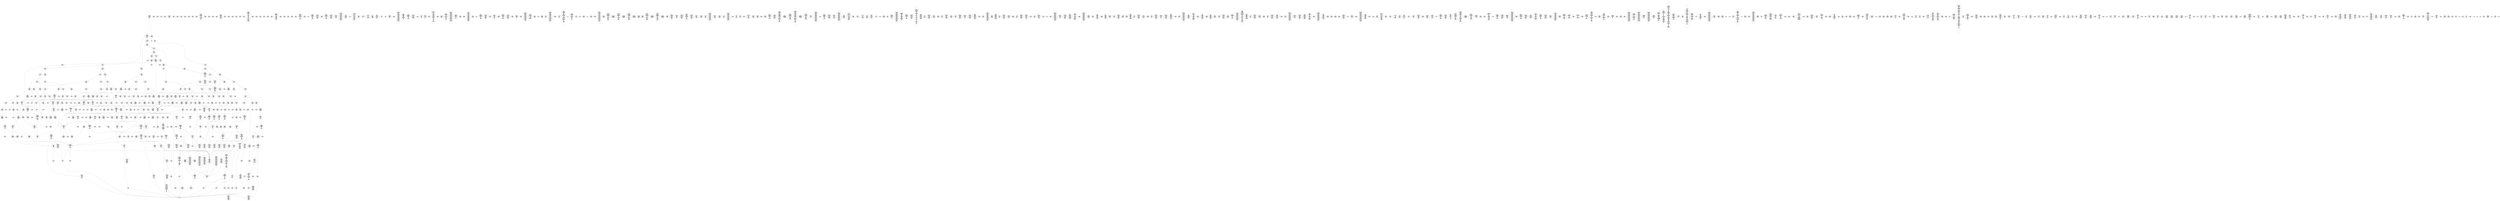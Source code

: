 /* Generated by GvGen v.1.0 (https://www.github.com/stricaud/gvgen) */

digraph G {
compound=true;
   node1 [label="[anywhere]"];
   node2 [label="# 0x0
PUSHX Data
PUSHX Data
MSTORE
PUSHX LogicData
CALLDATASIZE
LT
PUSHX Data
JUMPI
"];
   node3 [label="# 0xd
PUSHX Data
CALLDATALOAD
PUSHX BitData
SHR
PUSHX LogicData
GT
PUSHX Data
JUMPI
"];
   node4 [label="# 0x1e
PUSHX LogicData
GT
PUSHX Data
JUMPI
"];
   node5 [label="# 0x29
PUSHX LogicData
GT
PUSHX Data
JUMPI
"];
   node6 [label="# 0x34
PUSHX LogicData
GT
PUSHX Data
JUMPI
"];
   node7 [label="# 0x3f
PUSHX LogicData
EQ
PUSHX Data
JUMPI
"];
   node8 [label="# 0x4a
PUSHX LogicData
EQ
PUSHX Data
JUMPI
"];
   node9 [label="# 0x55
PUSHX LogicData
EQ
PUSHX Data
JUMPI
"];
   node10 [label="# 0x60
PUSHX LogicData
EQ
PUSHX Data
JUMPI
"];
   node11 [label="# 0x6b
PUSHX Data
REVERT
"];
   node12 [label="# 0x6f
JUMPDEST
PUSHX LogicData
EQ
PUSHX Data
JUMPI
"];
   node13 [label="# 0x7b
PUSHX LogicData
EQ
PUSHX Data
JUMPI
"];
   node14 [label="# 0x86
PUSHX LogicData
EQ
PUSHX Data
JUMPI
"];
   node15 [label="# 0x91
PUSHX Data
REVERT
"];
   node16 [label="# 0x95
JUMPDEST
PUSHX LogicData
GT
PUSHX Data
JUMPI
"];
   node17 [label="# 0xa1
PUSHX LogicData
EQ
PUSHX Data
JUMPI
"];
   node18 [label="# 0xac
PUSHX LogicData
EQ
PUSHX Data
JUMPI
"];
   node19 [label="# 0xb7
PUSHX LogicData
EQ
PUSHX Data
JUMPI
"];
   node20 [label="# 0xc2
PUSHX LogicData
EQ
PUSHX Data
JUMPI
"];
   node21 [label="# 0xcd
PUSHX Data
REVERT
"];
   node22 [label="# 0xd1
JUMPDEST
PUSHX LogicData
EQ
PUSHX Data
JUMPI
"];
   node23 [label="# 0xdd
PUSHX LogicData
EQ
PUSHX Data
JUMPI
"];
   node24 [label="# 0xe8
PUSHX LogicData
EQ
PUSHX Data
JUMPI
"];
   node25 [label="# 0xf3
PUSHX Data
REVERT
"];
   node26 [label="# 0xf7
JUMPDEST
PUSHX LogicData
GT
PUSHX Data
JUMPI
"];
   node27 [label="# 0x103
PUSHX LogicData
GT
PUSHX Data
JUMPI
"];
   node28 [label="# 0x10e
PUSHX LogicData
EQ
PUSHX Data
JUMPI
"];
   node29 [label="# 0x119
PUSHX LogicData
EQ
PUSHX Data
JUMPI
"];
   node30 [label="# 0x124
PUSHX LogicData
EQ
PUSHX Data
JUMPI
"];
   node31 [label="# 0x12f
PUSHX LogicData
EQ
PUSHX Data
JUMPI
"];
   node32 [label="# 0x13a
PUSHX Data
REVERT
"];
   node33 [label="# 0x13e
JUMPDEST
PUSHX LogicData
EQ
PUSHX Data
JUMPI
"];
   node34 [label="# 0x14a
PUSHX LogicData
EQ
PUSHX Data
JUMPI
"];
   node35 [label="# 0x155
PUSHX LogicData
EQ
PUSHX Data
JUMPI
"];
   node36 [label="# 0x160
PUSHX Data
REVERT
"];
   node37 [label="# 0x164
JUMPDEST
PUSHX LogicData
GT
PUSHX Data
JUMPI
"];
   node38 [label="# 0x170
PUSHX LogicData
EQ
PUSHX Data
JUMPI
"];
   node39 [label="# 0x17b
PUSHX LogicData
EQ
PUSHX Data
JUMPI
"];
   node40 [label="# 0x186
PUSHX LogicData
EQ
PUSHX Data
JUMPI
"];
   node41 [label="# 0x191
PUSHX LogicData
EQ
PUSHX Data
JUMPI
"];
   node42 [label="# 0x19c
PUSHX Data
REVERT
"];
   node43 [label="# 0x1a0
JUMPDEST
PUSHX LogicData
EQ
PUSHX Data
JUMPI
"];
   node44 [label="# 0x1ac
PUSHX LogicData
EQ
PUSHX Data
JUMPI
"];
   node45 [label="# 0x1b7
PUSHX LogicData
EQ
PUSHX Data
JUMPI
"];
   node46 [label="# 0x1c2
PUSHX Data
REVERT
"];
   node47 [label="# 0x1c6
JUMPDEST
PUSHX LogicData
GT
PUSHX Data
JUMPI
"];
   node48 [label="# 0x1d2
PUSHX LogicData
GT
PUSHX Data
JUMPI
"];
   node49 [label="# 0x1dd
PUSHX LogicData
GT
PUSHX Data
JUMPI
"];
   node50 [label="# 0x1e8
PUSHX LogicData
EQ
PUSHX Data
JUMPI
"];
   node51 [label="# 0x1f3
PUSHX LogicData
EQ
PUSHX Data
JUMPI
"];
   node52 [label="# 0x1fe
PUSHX LogicData
EQ
PUSHX Data
JUMPI
"];
   node53 [label="# 0x209
PUSHX LogicData
EQ
PUSHX Data
JUMPI
"];
   node54 [label="# 0x214
PUSHX Data
REVERT
"];
   node55 [label="# 0x218
JUMPDEST
PUSHX LogicData
EQ
PUSHX Data
JUMPI
"];
   node56 [label="# 0x224
PUSHX LogicData
EQ
PUSHX Data
JUMPI
"];
   node57 [label="# 0x22f
PUSHX LogicData
EQ
PUSHX Data
JUMPI
"];
   node58 [label="# 0x23a
PUSHX Data
REVERT
"];
   node59 [label="# 0x23e
JUMPDEST
PUSHX LogicData
GT
PUSHX Data
JUMPI
"];
   node60 [label="# 0x24a
PUSHX LogicData
EQ
PUSHX Data
JUMPI
"];
   node61 [label="# 0x255
PUSHX LogicData
EQ
PUSHX Data
JUMPI
"];
   node62 [label="# 0x260
PUSHX LogicData
EQ
PUSHX Data
JUMPI
"];
   node63 [label="# 0x26b
PUSHX LogicData
EQ
PUSHX Data
JUMPI
"];
   node64 [label="# 0x276
PUSHX Data
REVERT
"];
   node65 [label="# 0x27a
JUMPDEST
PUSHX LogicData
EQ
PUSHX Data
JUMPI
"];
   node66 [label="# 0x286
PUSHX LogicData
EQ
PUSHX Data
JUMPI
"];
   node67 [label="# 0x291
PUSHX LogicData
EQ
PUSHX Data
JUMPI
"];
   node68 [label="# 0x29c
PUSHX Data
REVERT
"];
   node69 [label="# 0x2a0
JUMPDEST
PUSHX LogicData
GT
PUSHX Data
JUMPI
"];
   node70 [label="# 0x2ac
PUSHX LogicData
GT
PUSHX Data
JUMPI
"];
   node71 [label="# 0x2b7
PUSHX LogicData
EQ
PUSHX Data
JUMPI
"];
   node72 [label="# 0x2c2
PUSHX LogicData
EQ
PUSHX Data
JUMPI
"];
   node73 [label="# 0x2cd
PUSHX LogicData
EQ
PUSHX Data
JUMPI
"];
   node74 [label="# 0x2d8
PUSHX LogicData
EQ
PUSHX Data
JUMPI
"];
   node75 [label="# 0x2e3
PUSHX Data
REVERT
"];
   node76 [label="# 0x2e7
JUMPDEST
PUSHX LogicData
EQ
PUSHX Data
JUMPI
"];
   node77 [label="# 0x2f3
PUSHX LogicData
EQ
PUSHX Data
JUMPI
"];
   node78 [label="# 0x2fe
PUSHX LogicData
EQ
PUSHX Data
JUMPI
"];
   node79 [label="# 0x309
PUSHX Data
REVERT
"];
   node80 [label="# 0x30d
JUMPDEST
PUSHX LogicData
GT
PUSHX Data
JUMPI
"];
   node81 [label="# 0x319
PUSHX LogicData
EQ
PUSHX Data
JUMPI
"];
   node82 [label="# 0x324
PUSHX LogicData
EQ
PUSHX Data
JUMPI
"];
   node83 [label="# 0x32f
PUSHX LogicData
EQ
PUSHX Data
JUMPI
"];
   node84 [label="# 0x33a
PUSHX LogicData
EQ
PUSHX Data
JUMPI
"];
   node85 [label="# 0x345
PUSHX Data
REVERT
"];
   node86 [label="# 0x349
JUMPDEST
PUSHX LogicData
EQ
PUSHX Data
JUMPI
"];
   node87 [label="# 0x355
PUSHX LogicData
EQ
PUSHX Data
JUMPI
"];
   node88 [label="# 0x360
PUSHX LogicData
EQ
PUSHX Data
JUMPI
"];
   node89 [label="# 0x36b
PUSHX Data
REVERT
"];
   node90 [label="# 0x36f
JUMPDEST
CALLDATASIZE
PUSHX Data
JUMPI
"];
   node91 [label="# 0x375
STOP
"];
   node92 [label="# 0x376
JUMPDEST
PUSHX Data
REVERT
"];
   node93 [label="# 0x37b
JUMPDEST
CALLVALUE
ISZERO
PUSHX Data
JUMPI
"];
   node94 [label="# 0x383
PUSHX Data
REVERT
"];
   node95 [label="# 0x387
JUMPDEST
PUSHX Data
PUSHX Data
CALLDATASIZE
PUSHX Data
PUSHX Data
JUMP
"];
   node96 [label="# 0x396
JUMPDEST
PUSHX Data
JUMP
"];
   node97 [label="# 0x39b
JUMPDEST
PUSHX MemData
MLOAD
ISZERO
ISZERO
MSTORE
PUSHX ArithData
ADD
"];
   node98 [label="# 0x3a7
JUMPDEST
PUSHX MemData
MLOAD
SUB
RETURN
"];
   node99 [label="# 0x3b0
JUMPDEST
CALLVALUE
ISZERO
PUSHX Data
JUMPI
"];
   node100 [label="# 0x3b8
PUSHX Data
REVERT
"];
   node101 [label="# 0x3bc
JUMPDEST
PUSHX Data
PUSHX Data
CALLDATASIZE
PUSHX Data
PUSHX Data
JUMP
"];
   node102 [label="# 0x3cb
JUMPDEST
PUSHX Data
JUMP
"];
   node103 [label="# 0x3d0
JUMPDEST
STOP
"];
   node104 [label="# 0x3d2
JUMPDEST
CALLVALUE
ISZERO
PUSHX Data
JUMPI
"];
   node105 [label="# 0x3da
PUSHX Data
REVERT
"];
   node106 [label="# 0x3de
JUMPDEST
PUSHX Data
PUSHX Data
CALLDATASIZE
PUSHX Data
PUSHX Data
JUMP
"];
   node107 [label="# 0x3ed
JUMPDEST
PUSHX Data
JUMP
"];
   node108 [label="# 0x3f2
JUMPDEST
CALLVALUE
ISZERO
PUSHX Data
JUMPI
"];
   node109 [label="# 0x3fa
PUSHX Data
REVERT
"];
   node110 [label="# 0x3fe
JUMPDEST
PUSHX Data
PUSHX Data
JUMP
"];
   node111 [label="# 0x407
JUMPDEST
PUSHX MemData
MLOAD
PUSHX Data
PUSHX Data
JUMP
"];
   node112 [label="# 0x414
JUMPDEST
CALLVALUE
ISZERO
PUSHX Data
JUMPI
"];
   node113 [label="# 0x41c
PUSHX Data
REVERT
"];
   node114 [label="# 0x420
JUMPDEST
PUSHX Data
PUSHX Data
CALLDATASIZE
PUSHX Data
PUSHX Data
JUMP
"];
   node115 [label="# 0x42f
JUMPDEST
PUSHX Data
JUMP
"];
   node116 [label="# 0x434
JUMPDEST
PUSHX MemData
MLOAD
PUSHX ArithData
PUSHX BitData
PUSHX BitData
SHL
SUB
AND
MSTORE
PUSHX ArithData
ADD
PUSHX Data
JUMP
"];
   node117 [label="# 0x44c
JUMPDEST
CALLVALUE
ISZERO
PUSHX Data
JUMPI
"];
   node118 [label="# 0x454
PUSHX Data
REVERT
"];
   node119 [label="# 0x458
JUMPDEST
PUSHX Data
PUSHX Data
CALLDATASIZE
PUSHX Data
PUSHX Data
JUMP
"];
   node120 [label="# 0x467
JUMPDEST
PUSHX Data
JUMP
"];
   node121 [label="# 0x46c
JUMPDEST
CALLVALUE
ISZERO
PUSHX Data
JUMPI
"];
   node122 [label="# 0x474
PUSHX Data
REVERT
"];
   node123 [label="# 0x478
JUMPDEST
PUSHX Data
PUSHX Data
CALLDATASIZE
PUSHX Data
PUSHX Data
JUMP
"];
   node124 [label="# 0x487
JUMPDEST
PUSHX Data
JUMP
"];
   node125 [label="# 0x48c
JUMPDEST
CALLVALUE
ISZERO
PUSHX Data
JUMPI
"];
   node126 [label="# 0x494
PUSHX Data
REVERT
"];
   node127 [label="# 0x498
JUMPDEST
PUSHX Data
PUSHX Data
CALLDATASIZE
PUSHX Data
PUSHX Data
JUMP
"];
   node128 [label="# 0x4a7
JUMPDEST
PUSHX Data
JUMP
"];
   node129 [label="# 0x4ac
JUMPDEST
CALLVALUE
ISZERO
PUSHX Data
JUMPI
"];
   node130 [label="# 0x4b4
PUSHX Data
REVERT
"];
   node131 [label="# 0x4b8
JUMPDEST
PUSHX StorData
SLOAD
"];
   node132 [label="# 0x4bd
JUMPDEST
PUSHX MemData
MLOAD
MSTORE
PUSHX ArithData
ADD
PUSHX Data
JUMP
"];
   node133 [label="# 0x4cb
JUMPDEST
CALLVALUE
ISZERO
PUSHX Data
JUMPI
"];
   node134 [label="# 0x4d3
PUSHX Data
REVERT
"];
   node135 [label="# 0x4d7
JUMPDEST
PUSHX Data
PUSHX Data
JUMP
"];
   node136 [label="# 0x4e0
JUMPDEST
CALLVALUE
ISZERO
PUSHX Data
JUMPI
"];
   node137 [label="# 0x4e8
PUSHX Data
REVERT
"];
   node138 [label="# 0x4ec
JUMPDEST
PUSHX Data
PUSHX Data
CALLDATASIZE
PUSHX Data
PUSHX Data
JUMP
"];
   node139 [label="# 0x4fb
JUMPDEST
PUSHX Data
JUMP
"];
   node140 [label="# 0x500
JUMPDEST
CALLVALUE
ISZERO
PUSHX Data
JUMPI
"];
   node141 [label="# 0x508
PUSHX Data
REVERT
"];
   node142 [label="# 0x50c
JUMPDEST
PUSHX Data
PUSHX Data
CALLDATASIZE
PUSHX Data
PUSHX Data
JUMP
"];
   node143 [label="# 0x51b
JUMPDEST
PUSHX Data
JUMP
"];
   node144 [label="# 0x520
JUMPDEST
CALLVALUE
ISZERO
PUSHX Data
JUMPI
"];
   node145 [label="# 0x528
PUSHX Data
REVERT
"];
   node146 [label="# 0x52c
JUMPDEST
PUSHX Data
PUSHX Data
CALLDATASIZE
PUSHX Data
PUSHX Data
JUMP
"];
   node147 [label="# 0x53b
JUMPDEST
PUSHX Data
JUMP
"];
   node148 [label="# 0x540
JUMPDEST
PUSHX Data
MLOAD
PUSHX ArithData
PUSHX BitData
PUSHX BitData
SHL
SUB
AND
MSTORE
PUSHX ArithData
ADD
MSTORE
ADD
PUSHX Data
JUMP
"];
   node149 [label="# 0x55f
JUMPDEST
CALLVALUE
ISZERO
PUSHX Data
JUMPI
"];
   node150 [label="# 0x567
PUSHX Data
REVERT
"];
   node151 [label="# 0x56b
JUMPDEST
PUSHX Data
PUSHX Data
CALLDATASIZE
PUSHX Data
PUSHX Data
JUMP
"];
   node152 [label="# 0x57a
JUMPDEST
PUSHX Data
JUMP
"];
   node153 [label="# 0x57f
JUMPDEST
CALLVALUE
ISZERO
PUSHX Data
JUMPI
"];
   node154 [label="# 0x587
PUSHX Data
REVERT
"];
   node155 [label="# 0x58b
JUMPDEST
PUSHX StorData
SLOAD
PUSHX Data
PUSHX BitData
AND
JUMP
"];
   node156 [label="# 0x599
JUMPDEST
CALLVALUE
ISZERO
PUSHX Data
JUMPI
"];
   node157 [label="# 0x5a1
PUSHX Data
REVERT
"];
   node158 [label="# 0x5a5
JUMPDEST
PUSHX Data
PUSHX Data
JUMP
"];
   node159 [label="# 0x5ae
JUMPDEST
CALLVALUE
ISZERO
PUSHX Data
JUMPI
"];
   node160 [label="# 0x5b6
PUSHX Data
REVERT
"];
   node161 [label="# 0x5ba
JUMPDEST
PUSHX Data
PUSHX Data
JUMP
"];
   node162 [label="# 0x5c3
JUMPDEST
CALLVALUE
ISZERO
PUSHX Data
JUMPI
"];
   node163 [label="# 0x5cb
PUSHX Data
REVERT
"];
   node164 [label="# 0x5cf
JUMPDEST
PUSHX Data
PUSHX Data
CALLDATASIZE
PUSHX Data
PUSHX Data
JUMP
"];
   node165 [label="# 0x5de
JUMPDEST
PUSHX Data
JUMP
"];
   node166 [label="# 0x5e3
JUMPDEST
CALLVALUE
ISZERO
PUSHX Data
JUMPI
"];
   node167 [label="# 0x5eb
PUSHX Data
REVERT
"];
   node168 [label="# 0x5ef
JUMPDEST
PUSHX Data
PUSHX Data
JUMP
"];
   node169 [label="# 0x5f8
JUMPDEST
CALLVALUE
ISZERO
PUSHX Data
JUMPI
"];
   node170 [label="# 0x600
PUSHX Data
REVERT
"];
   node171 [label="# 0x604
JUMPDEST
PUSHX Data
PUSHX Data
CALLDATASIZE
PUSHX Data
PUSHX Data
JUMP
"];
   node172 [label="# 0x613
JUMPDEST
PUSHX Data
JUMP
"];
   node173 [label="# 0x618
JUMPDEST
CALLVALUE
ISZERO
PUSHX Data
JUMPI
"];
   node174 [label="# 0x620
PUSHX Data
REVERT
"];
   node175 [label="# 0x624
JUMPDEST
PUSHX Data
PUSHX Data
CALLDATASIZE
PUSHX Data
PUSHX Data
JUMP
"];
   node176 [label="# 0x633
JUMPDEST
PUSHX Data
JUMP
"];
   node177 [label="# 0x638
JUMPDEST
CALLVALUE
ISZERO
PUSHX Data
JUMPI
"];
   node178 [label="# 0x640
PUSHX Data
REVERT
"];
   node179 [label="# 0x644
JUMPDEST
PUSHX Data
PUSHX Data
CALLDATASIZE
PUSHX Data
PUSHX Data
JUMP
"];
   node180 [label="# 0x653
JUMPDEST
PUSHX Data
PUSHX Data
MSTORE
PUSHX Data
MSTORE
PUSHX Data
SHA3
SLOAD
PUSHX BitData
AND
JUMP
"];
   node181 [label="# 0x668
JUMPDEST
CALLVALUE
ISZERO
PUSHX Data
JUMPI
"];
   node182 [label="# 0x670
PUSHX Data
REVERT
"];
   node183 [label="# 0x674
JUMPDEST
PUSHX Data
PUSHX Data
CALLDATASIZE
PUSHX Data
PUSHX Data
JUMP
"];
   node184 [label="# 0x683
JUMPDEST
PUSHX Data
JUMP
"];
   node185 [label="# 0x688
JUMPDEST
CALLVALUE
ISZERO
PUSHX Data
JUMPI
"];
   node186 [label="# 0x690
PUSHX Data
REVERT
"];
   node187 [label="# 0x694
JUMPDEST
PUSHX Data
PUSHX Data
JUMP
"];
   node188 [label="# 0x69d
JUMPDEST
CALLVALUE
ISZERO
PUSHX Data
JUMPI
"];
   node189 [label="# 0x6a5
PUSHX Data
REVERT
"];
   node190 [label="# 0x6a9
JUMPDEST
PUSHX Data
PUSHX Data
CALLDATASIZE
PUSHX Data
PUSHX Data
JUMP
"];
   node191 [label="# 0x6b8
JUMPDEST
PUSHX Data
JUMP
"];
   node192 [label="# 0x6bd
JUMPDEST
CALLVALUE
ISZERO
PUSHX Data
JUMPI
"];
   node193 [label="# 0x6c5
PUSHX Data
REVERT
"];
   node194 [label="# 0x6c9
JUMPDEST
PUSHX Data
PUSHX Data
JUMP
"];
   node195 [label="# 0x6d2
JUMPDEST
CALLVALUE
ISZERO
PUSHX Data
JUMPI
"];
   node196 [label="# 0x6da
PUSHX Data
REVERT
"];
   node197 [label="# 0x6de
JUMPDEST
PUSHX Data
PUSHX Data
CALLDATASIZE
PUSHX Data
PUSHX Data
JUMP
"];
   node198 [label="# 0x6ed
JUMPDEST
PUSHX Data
JUMP
"];
   node199 [label="# 0x6f2
JUMPDEST
CALLVALUE
ISZERO
PUSHX Data
JUMPI
"];
   node200 [label="# 0x6fa
PUSHX Data
REVERT
"];
   node201 [label="# 0x6fe
JUMPDEST
PUSHX Data
PUSHX Data
JUMP
"];
   node202 [label="# 0x707
JUMPDEST
CALLVALUE
ISZERO
PUSHX Data
JUMPI
"];
   node203 [label="# 0x70f
PUSHX Data
REVERT
"];
   node204 [label="# 0x713
JUMPDEST
PUSHX Data
PUSHX Data
CALLDATASIZE
PUSHX Data
PUSHX Data
JUMP
"];
   node205 [label="# 0x722
JUMPDEST
PUSHX Data
JUMP
"];
   node206 [label="# 0x727
JUMPDEST
CALLVALUE
ISZERO
PUSHX Data
JUMPI
"];
   node207 [label="# 0x72f
PUSHX Data
REVERT
"];
   node208 [label="# 0x733
JUMPDEST
PUSHX Data
PUSHX Data
JUMP
"];
   node209 [label="# 0x73c
JUMPDEST
CALLVALUE
ISZERO
PUSHX Data
JUMPI
"];
   node210 [label="# 0x744
PUSHX Data
REVERT
"];
   node211 [label="# 0x748
JUMPDEST
PUSHX StorData
SLOAD
PUSHX Data
PUSHX BitData
AND
JUMP
"];
   node212 [label="# 0x756
JUMPDEST
PUSHX MemData
MLOAD
PUSHX Data
PUSHX Data
JUMP
"];
   node213 [label="# 0x763
JUMPDEST
CALLVALUE
ISZERO
PUSHX Data
JUMPI
"];
   node214 [label="# 0x76b
PUSHX Data
REVERT
"];
   node215 [label="# 0x76f
JUMPDEST
PUSHX Data
PUSHX Data
CALLDATASIZE
PUSHX Data
PUSHX Data
JUMP
"];
   node216 [label="# 0x77e
JUMPDEST
PUSHX Data
JUMP
"];
   node217 [label="# 0x783
JUMPDEST
CALLVALUE
ISZERO
PUSHX Data
JUMPI
"];
   node218 [label="# 0x78b
PUSHX Data
REVERT
"];
   node219 [label="# 0x78f
JUMPDEST
PUSHX StorData
SLOAD
PUSHX Data
PUSHX Data
DIV
PUSHX BitData
AND
JUMP
"];
   node220 [label="# 0x7a2
JUMPDEST
PUSHX Data
PUSHX Data
CALLDATASIZE
PUSHX Data
PUSHX Data
JUMP
"];
   node221 [label="# 0x7b0
JUMPDEST
PUSHX Data
JUMP
"];
   node222 [label="# 0x7b5
JUMPDEST
CALLVALUE
ISZERO
PUSHX Data
JUMPI
"];
   node223 [label="# 0x7bd
PUSHX Data
REVERT
"];
   node224 [label="# 0x7c1
JUMPDEST
PUSHX Data
PUSHX Data
JUMP
"];
   node225 [label="# 0x7ca
JUMPDEST
PUSHX Data
MLOAD
PUSHX ArithData
PUSHX BitData
PUSHX BitData
SHL
SUB
AND
MSTORE
AND
PUSHX ArithData
ADD
MSTORE
AND
ADD
MSTORE
AND
PUSHX ArithData
ADD
MSTORE
AND
PUSHX ArithData
ADD
MSTORE
PUSHX ArithData
ADD
PUSHX Data
JUMP
"];
   node226 [label="# 0x804
JUMPDEST
CALLVALUE
ISZERO
PUSHX Data
JUMPI
"];
   node227 [label="# 0x80c
PUSHX Data
REVERT
"];
   node228 [label="# 0x810
JUMPDEST
PUSHX StorData
SLOAD
PUSHX ArithData
PUSHX BitData
PUSHX BitData
SHL
SUB
AND
PUSHX Data
JUMP
"];
   node229 [label="# 0x822
JUMPDEST
PUSHX Data
PUSHX Data
CALLDATASIZE
PUSHX Data
PUSHX Data
JUMP
"];
   node230 [label="# 0x830
JUMPDEST
PUSHX Data
JUMP
"];
   node231 [label="# 0x835
JUMPDEST
CALLVALUE
ISZERO
PUSHX Data
JUMPI
"];
   node232 [label="# 0x83d
PUSHX Data
REVERT
"];
   node233 [label="# 0x841
JUMPDEST
PUSHX Data
PUSHX Data
JUMP
"];
   node234 [label="# 0x84a
JUMPDEST
PUSHX Data
PUSHX Data
CALLDATASIZE
PUSHX Data
PUSHX Data
JUMP
"];
   node235 [label="# 0x858
JUMPDEST
PUSHX Data
JUMP
"];
   node236 [label="# 0x85d
JUMPDEST
CALLVALUE
ISZERO
PUSHX Data
JUMPI
"];
   node237 [label="# 0x865
PUSHX Data
REVERT
"];
   node238 [label="# 0x869
JUMPDEST
PUSHX Data
PUSHX StorData
SLOAD
JUMP
"];
   node239 [label="# 0x873
JUMPDEST
CALLVALUE
ISZERO
PUSHX Data
JUMPI
"];
   node240 [label="# 0x87b
PUSHX Data
REVERT
"];
   node241 [label="# 0x87f
JUMPDEST
PUSHX Data
PUSHX Data
CALLDATASIZE
PUSHX Data
PUSHX Data
JUMP
"];
   node242 [label="# 0x88e
JUMPDEST
PUSHX Data
JUMP
"];
   node243 [label="# 0x893
JUMPDEST
PUSHX Data
PUSHX Data
CALLDATASIZE
PUSHX Data
PUSHX Data
JUMP
"];
   node244 [label="# 0x8a1
JUMPDEST
PUSHX Data
JUMP
"];
   node245 [label="# 0x8a6
JUMPDEST
CALLVALUE
ISZERO
PUSHX Data
JUMPI
"];
   node246 [label="# 0x8ae
PUSHX Data
REVERT
"];
   node247 [label="# 0x8b2
JUMPDEST
PUSHX Data
PUSHX Data
JUMP
"];
   node248 [label="# 0x8bb
JUMPDEST
CALLVALUE
ISZERO
PUSHX Data
JUMPI
"];
   node249 [label="# 0x8c3
PUSHX Data
REVERT
"];
   node250 [label="# 0x8c7
JUMPDEST
PUSHX StorData
SLOAD
PUSHX Data
PUSHX ArithData
PUSHX BitData
PUSHX BitData
SHL
SUB
AND
JUMP
"];
   node251 [label="# 0x8db
JUMPDEST
CALLVALUE
ISZERO
PUSHX Data
JUMPI
"];
   node252 [label="# 0x8e3
PUSHX Data
REVERT
"];
   node253 [label="# 0x8e7
JUMPDEST
PUSHX Data
PUSHX Data
CALLDATASIZE
PUSHX Data
PUSHX Data
JUMP
"];
   node254 [label="# 0x8f6
JUMPDEST
PUSHX Data
JUMP
"];
   node255 [label="# 0x8fb
JUMPDEST
CALLVALUE
ISZERO
PUSHX Data
JUMPI
"];
   node256 [label="# 0x903
PUSHX Data
REVERT
"];
   node257 [label="# 0x907
JUMPDEST
PUSHX Data
PUSHX Data
CALLDATASIZE
PUSHX Data
PUSHX Data
JUMP
"];
   node258 [label="# 0x916
JUMPDEST
PUSHX Data
JUMP
"];
   node259 [label="# 0x91b
JUMPDEST
CALLVALUE
ISZERO
PUSHX Data
JUMPI
"];
   node260 [label="# 0x923
PUSHX Data
REVERT
"];
   node261 [label="# 0x927
JUMPDEST
PUSHX Data
PUSHX Data
CALLDATASIZE
PUSHX Data
PUSHX Data
JUMP
"];
   node262 [label="# 0x936
JUMPDEST
PUSHX ArithData
PUSHX BitData
PUSHX BitData
SHL
SUB
AND
PUSHX Data
MSTORE
PUSHX Data
PUSHX Data
MSTORE
PUSHX Data
SHA3
SLOAD
PUSHX LogicData
EQ
JUMP
"];
   node263 [label="# 0x954
JUMPDEST
CALLVALUE
ISZERO
PUSHX Data
JUMPI
"];
   node264 [label="# 0x95c
PUSHX Data
REVERT
"];
   node265 [label="# 0x960
JUMPDEST
PUSHX Data
PUSHX Data
JUMP
"];
   node266 [label="# 0x969
JUMPDEST
CALLVALUE
ISZERO
PUSHX Data
JUMPI
"];
   node267 [label="# 0x971
PUSHX Data
REVERT
"];
   node268 [label="# 0x975
JUMPDEST
PUSHX Data
PUSHX StorData
SLOAD
JUMP
"];
   node269 [label="# 0x97f
JUMPDEST
CALLVALUE
ISZERO
PUSHX Data
JUMPI
"];
   node270 [label="# 0x987
PUSHX Data
REVERT
"];
   node271 [label="# 0x98b
JUMPDEST
PUSHX Data
PUSHX StorData
SLOAD
JUMP
"];
   node272 [label="# 0x995
JUMPDEST
CALLVALUE
ISZERO
PUSHX Data
JUMPI
"];
   node273 [label="# 0x99d
PUSHX Data
REVERT
"];
   node274 [label="# 0x9a1
JUMPDEST
PUSHX Data
PUSHX Data
JUMP
"];
   node275 [label="# 0x9aa
JUMPDEST
CALLVALUE
ISZERO
PUSHX Data
JUMPI
"];
   node276 [label="# 0x9b2
PUSHX Data
REVERT
"];
   node277 [label="# 0x9b6
JUMPDEST
PUSHX Data
PUSHX Data
CALLDATASIZE
PUSHX Data
PUSHX Data
JUMP
"];
   node278 [label="# 0x9c5
JUMPDEST
PUSHX Data
JUMP
"];
   node279 [label="# 0x9ca
JUMPDEST
CALLVALUE
ISZERO
PUSHX Data
JUMPI
"];
   node280 [label="# 0x9d2
PUSHX Data
REVERT
"];
   node281 [label="# 0x9d6
JUMPDEST
PUSHX Data
PUSHX Data
CALLDATASIZE
PUSHX Data
PUSHX Data
JUMP
"];
   node282 [label="# 0x9e5
JUMPDEST
PUSHX Data
JUMP
"];
   node283 [label="# 0x9ea
JUMPDEST
CALLVALUE
ISZERO
PUSHX Data
JUMPI
"];
   node284 [label="# 0x9f2
PUSHX Data
REVERT
"];
   node285 [label="# 0x9f6
JUMPDEST
PUSHX Data
PUSHX Data
CALLDATASIZE
PUSHX Data
PUSHX Data
JUMP
"];
   node286 [label="# 0xa05
JUMPDEST
PUSHX Data
JUMP
"];
   node287 [label="# 0xa0a
JUMPDEST
CALLVALUE
ISZERO
PUSHX Data
JUMPI
"];
   node288 [label="# 0xa12
PUSHX Data
REVERT
"];
   node289 [label="# 0xa16
JUMPDEST
PUSHX Data
PUSHX Data
CALLDATASIZE
PUSHX Data
PUSHX Data
JUMP
"];
   node290 [label="# 0xa25
JUMPDEST
PUSHX Data
JUMP
"];
   node291 [label="# 0xa2a
JUMPDEST
CALLVALUE
ISZERO
PUSHX Data
JUMPI
"];
   node292 [label="# 0xa32
PUSHX Data
REVERT
"];
   node293 [label="# 0xa36
JUMPDEST
PUSHX Data
PUSHX Data
CALLDATASIZE
PUSHX Data
PUSHX Data
JUMP
"];
   node294 [label="# 0xa45
JUMPDEST
PUSHX Data
JUMP
"];
   node295 [label="# 0xa4a
JUMPDEST
PUSHX Data
PUSHX BitData
PUSHX BitData
SHL
PUSHX ArithData
PUSHX BitData
PUSHX BitData
SHL
SUB
NOT
AND
EQ
PUSHX Data
JUMPI
"];
   node296 [label="# 0xa66
PUSHX Data
PUSHX Data
JUMP
"];
   node297 [label="# 0xa6f
JUMPDEST
JUMP
"];
   node298 [label="# 0xa75
JUMPDEST
PUSHX StorData
SLOAD
PUSHX ArithData
PUSHX BitData
PUSHX BitData
SHL
SUB
AND
CALLER
EQ
PUSHX Data
JUMPI
"];
   node299 [label="# 0xa88
PUSHX MemData
MLOAD
PUSHX BitData
PUSHX BitData
SHL
MSTORE
PUSHX ArithData
ADD
PUSHX Data
PUSHX Data
JUMP
"];
   node300 [label="# 0xa9f
JUMPDEST
PUSHX MemData
MLOAD
SUB
REVERT
"];
   node301 [label="# 0xaa8
JUMPDEST
PUSHX Data
SSTORE
JUMP
"];
   node302 [label="# 0xaad
JUMPDEST
PUSHX StorData
SLOAD
PUSHX ArithData
PUSHX BitData
PUSHX BitData
SHL
SUB
AND
CALLER
EQ
PUSHX Data
JUMPI
"];
   node303 [label="# 0xac0
PUSHX MemData
MLOAD
PUSHX BitData
PUSHX BitData
SHL
MSTORE
PUSHX ArithData
ADD
PUSHX Data
PUSHX Data
JUMP
"];
   node304 [label="# 0xad7
JUMPDEST
PUSHX StorData
SLOAD
PUSHX BitData
AND
ISZERO
PUSHX Data
JUMPI
"];
   node305 [label="# 0xae3
PUSHX MemData
MLOAD
PUSHX BitData
PUSHX BitData
SHL
MSTORE
PUSHX Data
PUSHX ArithData
ADD
MSTORE
PUSHX Data
PUSHX ArithData
ADD
MSTORE
PUSHX Data
PUSHX ArithData
ADD
MSTORE
PUSHX ArithData
ADD
PUSHX Data
JUMP
"];
   node306 [label="# 0xb2a
JUMPDEST
MLOAD
PUSHX Data
PUSHX Data
PUSHX ArithData
ADD
PUSHX Data
JUMP
"];
   node307 [label="# 0xb3d
JUMPDEST
JUMP
"];
   node308 [label="# 0xb41
JUMPDEST
PUSHX Data
PUSHX StorData
SLOAD
PUSHX Data
PUSHX Data
JUMP
"];
   node309 [label="# 0xb50
JUMPDEST
PUSHX ArithData
ADD
PUSHX ArithData
DIV
MUL
PUSHX ArithData
ADD
PUSHX MemData
MLOAD
ADD
PUSHX Data
MSTORE
MSTORE
PUSHX ArithData
ADD
SLOAD
PUSHX Data
PUSHX Data
JUMP
"];
   node310 [label="# 0xb7c
JUMPDEST
ISZERO
PUSHX Data
JUMPI
"];
   node311 [label="# 0xb83
PUSHX LogicData
LT
PUSHX Data
JUMPI
"];
   node312 [label="# 0xb8b
PUSHX ArithData
SLOAD
DIV
MUL
MSTORE
PUSHX ArithData
ADD
PUSHX Data
JUMP
"];
   node313 [label="# 0xb9e
JUMPDEST
ADD
PUSHX Data
MSTORE
PUSHX Data
PUSHX Data
SHA3
"];
   node314 [label="# 0xbac
JUMPDEST
SLOAD
MSTORE
PUSHX ArithData
ADD
PUSHX ArithData
ADD
GT
PUSHX Data
JUMPI
"];
   node315 [label="# 0xbc0
SUB
PUSHX BitData
AND
ADD
"];
   node316 [label="# 0xbc9
JUMPDEST
JUMP
"];
   node317 [label="# 0xbd3
JUMPDEST
PUSHX Data
PUSHX Data
PUSHX StorData
SLOAD
GT
JUMP
"];
   node318 [label="# 0xbe0
JUMPDEST
PUSHX Data
JUMPI
"];
   node319 [label="# 0xbe5
PUSHX MemData
MLOAD
PUSHX BitData
PUSHX BitData
SHL
MSTORE
PUSHX Data
PUSHX ArithData
ADD
MSTORE
PUSHX Data
PUSHX ArithData
ADD
MSTORE
PUSHX Data
PUSHX ArithData
ADD
MSTORE
PUSHX BitData
PUSHX BitData
SHL
PUSHX ArithData
ADD
MSTORE
PUSHX ArithData
ADD
PUSHX Data
JUMP
"];
   node320 [label="# 0xc42
JUMPDEST
PUSHX Data
MSTORE
PUSHX Data
PUSHX Data
MSTORE
PUSHX Data
SHA3
SLOAD
PUSHX ArithData
PUSHX BitData
PUSHX BitData
SHL
SUB
AND
JUMP
"];
   node321 [label="# 0xc5e
JUMPDEST
PUSHX StorData
SLOAD
PUSHX ArithData
PUSHX BitData
PUSHX BitData
SHL
SUB
AND
CALLER
EQ
PUSHX Data
JUMPI
"];
   node322 [label="# 0xc71
PUSHX MemData
MLOAD
PUSHX BitData
PUSHX BitData
SHL
MSTORE
PUSHX ArithData
ADD
PUSHX Data
PUSHX Data
JUMP
"];
   node323 [label="# 0xc88
JUMPDEST
PUSHX Data
"];
   node324 [label="# 0xc8b
JUMPDEST
MLOAD
LT
ISZERO
PUSHX Data
JUMPI
"];
   node325 [label="# 0xc95
PUSHX Data
PUSHX Data
PUSHX Data
MLOAD
LT
PUSHX Data
JUMPI
"];
   node326 [label="# 0xca5
PUSHX Data
PUSHX Data
JUMP
"];
   node327 [label="# 0xcac
JUMPDEST
PUSHX ArithData
MUL
PUSHX ArithData
ADD
ADD
MLOAD
MSTORE
PUSHX ArithData
ADD
MSTORE
PUSHX ArithData
ADD
PUSHX Data
SHA3
PUSHX ArithData
PUSHX ArithData
EXP
SLOAD
PUSHX ArithData
MUL
NOT
AND
ISZERO
ISZERO
MUL
OR
SSTORE
PUSHX Data
PUSHX Data
JUMP
"];
   node328 [label="# 0xce4
JUMPDEST
PUSHX Data
JUMP
"];
   node329 [label="# 0xcec
JUMPDEST
PUSHX Data
PUSHX Data
PUSHX Data
JUMP
"];
   node330 [label="# 0xcf7
JUMPDEST
PUSHX ArithData
PUSHX BitData
PUSHX BitData
SHL
SUB
AND
PUSHX ArithData
PUSHX BitData
PUSHX BitData
SHL
SUB
AND
EQ
ISZERO
PUSHX Data
JUMPI
"];
   node331 [label="# 0xd14
PUSHX MemData
MLOAD
PUSHX BitData
PUSHX BitData
SHL
MSTORE
PUSHX Data
PUSHX ArithData
ADD
MSTORE
PUSHX Data
PUSHX ArithData
ADD
MSTORE
PUSHX Data
PUSHX ArithData
ADD
MSTORE
PUSHX BitData
PUSHX BitData
SHL
PUSHX ArithData
ADD
MSTORE
PUSHX ArithData
ADD
PUSHX Data
JUMP
"];
   node332 [label="# 0xd66
JUMPDEST
CALLER
PUSHX ArithData
PUSHX BitData
PUSHX BitData
SHL
SUB
AND
EQ
PUSHX Data
JUMPI
"];
   node333 [label="# 0xd78
PUSHX Data
CALLER
PUSHX Data
JUMP
"];
   node334 [label="# 0xd82
JUMPDEST
PUSHX Data
JUMPI
"];
   node335 [label="# 0xd87
PUSHX MemData
MLOAD
PUSHX BitData
PUSHX BitData
SHL
MSTORE
PUSHX Data
PUSHX ArithData
ADD
MSTORE
PUSHX Data
PUSHX ArithData
ADD
MSTORE
PUSHX Data
PUSHX ArithData
ADD
MSTORE
PUSHX Data
PUSHX ArithData
ADD
MSTORE
PUSHX ArithData
ADD
PUSHX Data
JUMP
"];
   node336 [label="# 0xdf4
JUMPDEST
PUSHX Data
PUSHX Data
JUMP
"];
   node337 [label="# 0xdff
JUMPDEST
JUMP
"];
   node338 [label="# 0xe04
JUMPDEST
PUSHX StorData
SLOAD
PUSHX ArithData
PUSHX BitData
PUSHX BitData
SHL
SUB
AND
CALLER
EQ
PUSHX Data
JUMPI
"];
   node339 [label="# 0xe17
PUSHX MemData
MLOAD
PUSHX BitData
PUSHX BitData
SHL
MSTORE
PUSHX ArithData
ADD
PUSHX Data
PUSHX Data
JUMP
"];
   node340 [label="# 0xe2e
JUMPDEST
PUSHX Data
SSTORE
JUMP
"];
   node341 [label="# 0xe33
JUMPDEST
PUSHX StorData
SLOAD
PUSHX ArithData
PUSHX BitData
PUSHX BitData
SHL
SUB
AND
CALLER
EQ
PUSHX Data
JUMPI
"];
   node342 [label="# 0xe46
PUSHX MemData
MLOAD
PUSHX BitData
PUSHX BitData
SHL
MSTORE
PUSHX ArithData
ADD
PUSHX Data
PUSHX Data
JUMP
"];
   node343 [label="# 0xe5d
JUMPDEST
PUSHX StorData
SLOAD
PUSHX BitData
AND
ISZERO
PUSHX Data
JUMPI
"];
   node344 [label="# 0xe69
PUSHX MemData
MLOAD
PUSHX BitData
PUSHX BitData
SHL
MSTORE
PUSHX Data
PUSHX ArithData
ADD
MSTORE
PUSHX Data
PUSHX ArithData
ADD
MSTORE
PUSHX BitData
PUSHX BitData
SHL
PUSHX ArithData
ADD
MSTORE
PUSHX ArithData
ADD
PUSHX Data
JUMP
"];
   node345 [label="# 0xea4
JUMPDEST
PUSHX StorData
SLOAD
PUSHX Data
PUSHX ArithData
PUSHX BitData
PUSHX BitData
SHL
SUB
AND
PUSHX Data
PUSHX Data
JUMP
"];
   node346 [label="# 0xebc
JUMPDEST
PUSHX StorData
SLOAD
PUSHX BitData
NOT
AND
PUSHX BitData
OR
SSTORE
JUMP
"];
   node347 [label="# 0xecb
JUMPDEST
PUSHX Data
PUSHX Data
JUMP
"];
   node348 [label="# 0xed6
JUMPDEST
PUSHX StorData
SLOAD
PUSHX ArithData
PUSHX BitData
PUSHX BitData
SHL
SUB
AND
CALLER
EQ
PUSHX Data
JUMPI
"];
   node349 [label="# 0xee9
PUSHX MemData
MLOAD
PUSHX BitData
PUSHX BitData
SHL
MSTORE
PUSHX ArithData
ADD
PUSHX Data
PUSHX Data
JUMP
"];
   node350 [label="# 0xf00
JUMPDEST
PUSHX Data
SSTORE
JUMP
"];
   node351 [label="# 0xf05
JUMPDEST
PUSHX Data
PUSHX Data
PUSHX StorData
SLOAD
GT
JUMP
"];
   node352 [label="# 0xf13
JUMPDEST
PUSHX Data
JUMPI
"];
   node353 [label="# 0xf18
PUSHX MemData
MLOAD
PUSHX BitData
PUSHX BitData
SHL
MSTORE
PUSHX Data
PUSHX ArithData
ADD
MSTORE
PUSHX Data
PUSHX ArithData
ADD
MSTORE
PUSHX BitData
PUSHX BitData
SHL
PUSHX ArithData
ADD
MSTORE
PUSHX ArithData
ADD
PUSHX Data
JUMP
"];
   node354 [label="# 0xf53
JUMPDEST
PUSHX StorData
SLOAD
PUSHX ArithData
PUSHX BitData
PUSHX BitData
SHL
SUB
AND
PUSHX Data
PUSHX Data
PUSHX Data
PUSHX Data
JUMP
"];
   node355 [label="# 0xf6c
JUMPDEST
PUSHX Data
PUSHX Data
JUMP
"];
   node356 [label="# 0xf76
JUMPDEST
JUMP
"];
   node357 [label="# 0xf81
JUMPDEST
PUSHX Data
PUSHX Data
PUSHX Data
JUMP
"];
   node358 [label="# 0xf8c
JUMPDEST
LT
PUSHX Data
JUMPI
"];
   node359 [label="# 0xf93
PUSHX MemData
MLOAD
PUSHX BitData
PUSHX BitData
SHL
MSTORE
PUSHX Data
PUSHX ArithData
ADD
MSTORE
PUSHX Data
PUSHX ArithData
ADD
MSTORE
PUSHX Data
PUSHX ArithData
ADD
MSTORE
PUSHX BitData
PUSHX BitData
SHL
PUSHX ArithData
ADD
MSTORE
PUSHX ArithData
ADD
PUSHX Data
JUMP
"];
   node360 [label="# 0xfe5
JUMPDEST
PUSHX StorData
SLOAD
"];
   node361 [label="# 0xfed
JUMPDEST
LT
ISZERO
PUSHX Data
JUMPI
"];
   node362 [label="# 0xff6
PUSHX Data
MSTORE
PUSHX Data
PUSHX ArithData
MSTORE
PUSHX Data
SHA3
MLOAD
ADD
MSTORE
SLOAD
PUSHX ArithData
PUSHX BitData
PUSHX BitData
SHL
SUB
AND
MSTORE
PUSHX BitData
PUSHX BitData
SHL
DIV
PUSHX ArithData
PUSHX BitData
PUSHX BitData
SHL
SUB
AND
ADD
MSTORE
ISZERO
PUSHX Data
JUMPI
"];
   node363 [label="# 0x103b
MLOAD
"];
   node364 [label="# 0x103f
JUMPDEST
PUSHX ArithData
PUSHX BitData
PUSHX BitData
SHL
SUB
AND
PUSHX ArithData
PUSHX BitData
PUSHX BitData
SHL
SUB
AND
EQ
ISZERO
PUSHX Data
JUMPI
"];
   node365 [label="# 0x105a
EQ
ISZERO
PUSHX Data
JUMPI
"];
   node366 [label="# 0x1062
PUSHX Data
JUMP
"];
   node367 [label="# 0x106d
JUMPDEST
PUSHX Data
PUSHX Data
JUMP
"];
   node368 [label="# 0x1077
JUMPDEST
"];
   node369 [label="# 0x107b
JUMPDEST
PUSHX Data
PUSHX Data
JUMP
"];
   node370 [label="# 0x1086
JUMPDEST
PUSHX Data
JUMP
"];
   node371 [label="# 0x108e
JUMPDEST
PUSHX MemData
MLOAD
PUSHX BitData
PUSHX BitData
SHL
MSTORE
PUSHX Data
PUSHX ArithData
ADD
MSTORE
PUSHX Data
PUSHX ArithData
ADD
MSTORE
PUSHX Data
PUSHX ArithData
ADD
MSTORE
PUSHX BitData
PUSHX BitData
SHL
PUSHX ArithData
ADD
MSTORE
PUSHX ArithData
ADD
PUSHX Data
JUMP
"];
   node372 [label="# 0x10ee
JUMPDEST
PUSHX StorData
SLOAD
PUSHX ArithData
PUSHX BitData
PUSHX BitData
SHL
SUB
AND
CALLER
EQ
PUSHX Data
JUMPI
"];
   node373 [label="# 0x1101
PUSHX MemData
MLOAD
PUSHX BitData
PUSHX BitData
SHL
MSTORE
PUSHX ArithData
ADD
PUSHX Data
PUSHX Data
JUMP
"];
   node374 [label="# 0x1118
JUMPDEST
PUSHX Data
PUSHX Data
PUSHX Data
JUMP
"];
   node375 [label="# 0x1122
JUMPDEST
JUMP
"];
   node376 [label="# 0x1124
JUMPDEST
PUSHX LogicData
PUSHX StorData
SLOAD
EQ
ISZERO
PUSHX Data
JUMPI
"];
   node377 [label="# 0x1130
PUSHX MemData
MLOAD
PUSHX BitData
PUSHX BitData
SHL
MSTORE
PUSHX ArithData
ADD
PUSHX Data
PUSHX Data
JUMP
"];
   node378 [label="# 0x1147
JUMPDEST
PUSHX Data
PUSHX Data
SSTORE
PUSHX StorData
SLOAD
PUSHX ArithData
PUSHX BitData
PUSHX BitData
SHL
SUB
AND
CALLER
EQ
PUSHX Data
JUMPI
"];
   node379 [label="# 0x115f
PUSHX MemData
MLOAD
PUSHX BitData
PUSHX BitData
SHL
MSTORE
PUSHX ArithData
ADD
PUSHX Data
PUSHX Data
JUMP
"];
   node380 [label="# 0x1176
JUMPDEST
SELFBALANCE
PUSHX Data
PUSHX Data
PUSHX Data
PUSHX Data
JUMP
"];
   node381 [label="# 0x1184
JUMPDEST
PUSHX Data
PUSHX Data
PUSHX Data
JUMP
"];
   node382 [label="# 0x118f
JUMPDEST
PUSHX StorData
SLOAD
PUSHX MemData
MLOAD
PUSHX ArithData
PUSHX BitData
PUSHX BitData
SHL
SUB
AND
ISZERO
PUSHX ArithData
MUL
PUSHX Data
CALL
ISZERO
ISZERO
PUSHX Data
JUMPI
"];
   node383 [label="# 0x11c1
RETURNDATASIZE
PUSHX Data
RETURNDATACOPY
RETURNDATASIZE
PUSHX Data
REVERT
"];
   node384 [label="# 0x11ca
JUMPDEST
PUSHX StorData
SLOAD
PUSHX MemData
MLOAD
PUSHX ArithData
PUSHX BitData
PUSHX BitData
SHL
SUB
AND
ISZERO
PUSHX ArithData
MUL
PUSHX Data
CALL
ISZERO
ISZERO
PUSHX Data
JUMPI
"];
   node385 [label="# 0x11fc
RETURNDATASIZE
PUSHX Data
RETURNDATACOPY
RETURNDATASIZE
PUSHX Data
REVERT
"];
   node386 [label="# 0x1205
JUMPDEST
PUSHX StorData
SLOAD
PUSHX MemData
MLOAD
PUSHX ArithData
PUSHX BitData
PUSHX BitData
SHL
SUB
AND
ISZERO
PUSHX ArithData
MUL
PUSHX Data
CALL
ISZERO
ISZERO
PUSHX Data
JUMPI
"];
   node387 [label="# 0x1237
RETURNDATASIZE
PUSHX Data
RETURNDATACOPY
RETURNDATASIZE
PUSHX Data
REVERT
"];
   node388 [label="# 0x1240
JUMPDEST
PUSHX Data
PUSHX Data
PUSHX Data
PUSHX Data
JUMP
"];
   node389 [label="# 0x124f
JUMPDEST
PUSHX Data
PUSHX Data
PUSHX Data
JUMP
"];
   node390 [label="# 0x125a
JUMPDEST
PUSHX StorData
SLOAD
PUSHX MemData
MLOAD
PUSHX ArithData
PUSHX BitData
PUSHX BitData
SHL
SUB
AND
ISZERO
PUSHX ArithData
MUL
PUSHX Data
CALL
ISZERO
ISZERO
PUSHX Data
JUMPI
"];
   node391 [label="# 0x128c
RETURNDATASIZE
PUSHX Data
RETURNDATACOPY
RETURNDATASIZE
PUSHX Data
REVERT
"];
   node392 [label="# 0x1295
JUMPDEST
PUSHX StorData
SLOAD
PUSHX MemData
MLOAD
SELFBALANCE
PUSHX ArithData
PUSHX BitData
PUSHX BitData
SHL
SUB
AND
ISZERO
PUSHX ArithData
MUL
PUSHX Data
CALL
ISZERO
ISZERO
PUSHX Data
JUMPI
"];
   node393 [label="# 0x12c7
RETURNDATASIZE
PUSHX Data
RETURNDATACOPY
RETURNDATASIZE
PUSHX Data
REVERT
"];
   node394 [label="# 0x12d0
JUMPDEST
PUSHX Data
PUSHX Data
SSTORE
JUMP
"];
   node395 [label="# 0x12dc
JUMPDEST
PUSHX Data
PUSHX MemData
MLOAD
PUSHX ArithData
ADD
PUSHX Data
MSTORE
PUSHX Data
MSTORE
PUSHX Data
JUMP
"];
   node396 [label="# 0x12f7
JUMPDEST
PUSHX StorData
SLOAD
PUSHX ArithData
PUSHX BitData
PUSHX BitData
SHL
SUB
AND
CALLER
EQ
PUSHX Data
JUMPI
"];
   node397 [label="# 0x130a
PUSHX MemData
MLOAD
PUSHX BitData
PUSHX BitData
SHL
MSTORE
PUSHX ArithData
ADD
PUSHX Data
PUSHX Data
JUMP
"];
   node398 [label="# 0x1321
JUMPDEST
PUSHX Data
PUSHX Data
PUSHX Data
JUMP
"];
   node399 [label="# 0x132b
JUMPDEST
PUSHX LogicData
PUSHX StorData
SLOAD
EQ
ISZERO
PUSHX Data
JUMPI
"];
   node400 [label="# 0x1337
PUSHX MemData
MLOAD
PUSHX BitData
PUSHX BitData
SHL
MSTORE
PUSHX ArithData
ADD
PUSHX Data
PUSHX Data
JUMP
"];
   node401 [label="# 0x134e
JUMPDEST
PUSHX Data
PUSHX Data
SSTORE
PUSHX StorData
SLOAD
PUSHX ArithData
PUSHX BitData
PUSHX BitData
SHL
SUB
AND
CALLER
EQ
PUSHX Data
JUMPI
"];
   node402 [label="# 0x1366
PUSHX MemData
MLOAD
PUSHX BitData
PUSHX BitData
SHL
MSTORE
PUSHX ArithData
ADD
PUSHX Data
PUSHX Data
JUMP
"];
   node403 [label="# 0x137d
JUMPDEST
PUSHX StorData
SLOAD
MLOAD
PUSHX Data
PUSHX Data
JUMP
"];
   node404 [label="# 0x138d
JUMPDEST
PUSHX StorData
SLOAD
PUSHX Data
PUSHX Data
JUMP
"];
   node405 [label="# 0x139a
JUMPDEST
GT
ISZERO
PUSHX Data
JUMPI
"];
   node406 [label="# 0x13a1
PUSHX MemData
MLOAD
PUSHX BitData
PUSHX BitData
SHL
MSTORE
PUSHX Data
PUSHX ArithData
ADD
MSTORE
PUSHX Data
PUSHX ArithData
ADD
MSTORE
PUSHX Data
PUSHX ArithData
ADD
MSTORE
PUSHX ArithData
ADD
PUSHX Data
JUMP
"];
   node407 [label="# 0x13e8
JUMPDEST
PUSHX StorData
SLOAD
MLOAD
PUSHX Data
PUSHX Data
JUMP
"];
   node408 [label="# 0x13f8
JUMPDEST
PUSHX StorData
SLOAD
PUSHX Data
PUSHX Data
JUMP
"];
   node409 [label="# 0x1405
JUMPDEST
GT
ISZERO
PUSHX Data
JUMPI
"];
   node410 [label="# 0x140c
PUSHX MemData
MLOAD
PUSHX BitData
PUSHX BitData
SHL
MSTORE
PUSHX Data
PUSHX ArithData
ADD
MSTORE
PUSHX Data
PUSHX ArithData
ADD
MSTORE
PUSHX Data
PUSHX ArithData
ADD
MSTORE
PUSHX ArithData
ADD
PUSHX Data
JUMP
"];
   node411 [label="# 0x1453
JUMPDEST
PUSHX Data
"];
   node412 [label="# 0x1456
JUMPDEST
MLOAD
LT
ISZERO
PUSHX Data
JUMPI
"];
   node413 [label="# 0x1460
PUSHX Data
MLOAD
LT
PUSHX Data
JUMPI
"];
   node414 [label="# 0x146d
PUSHX Data
PUSHX Data
JUMP
"];
   node415 [label="# 0x1474
JUMPDEST
PUSHX ArithData
MUL
PUSHX ArithData
ADD
ADD
MLOAD
PUSHX Data
PUSHX Data
JUMP
"];
   node416 [label="# 0x1484
JUMPDEST
PUSHX StorData
SLOAD
PUSHX Data
PUSHX Data
JUMP
"];
   node417 [label="# 0x1492
JUMPDEST
PUSHX Data
SSTORE
PUSHX Data
PUSHX Data
JUMP
"];
   node418 [label="# 0x149f
JUMPDEST
PUSHX Data
JUMP
"];
   node419 [label="# 0x14a7
JUMPDEST
PUSHX Data
PUSHX Data
SSTORE
JUMP
"];
   node420 [label="# 0x14b1
JUMPDEST
PUSHX StorData
SLOAD
PUSHX ArithData
PUSHX BitData
PUSHX BitData
SHL
SUB
AND
CALLER
EQ
PUSHX Data
JUMPI
"];
   node421 [label="# 0x14c4
PUSHX MemData
MLOAD
PUSHX BitData
PUSHX BitData
SHL
MSTORE
PUSHX ArithData
ADD
PUSHX Data
PUSHX Data
JUMP
"];
   node422 [label="# 0x14db
JUMPDEST
PUSHX MemData
MLOAD
PUSHX BitData
PUSHX BitData
SHL
MSTORE
ADDRESS
PUSHX ArithData
ADD
MSTORE
PUSHX Data
PUSHX ArithData
PUSHX BitData
PUSHX BitData
SHL
SUB
AND
PUSHX Data
PUSHX ArithData
ADD
PUSHX Data
PUSHX MemData
MLOAD
SUB
GAS
STATICCALL
ISZERO
ISZERO
PUSHX Data
JUMPI
"];
   node423 [label="# 0x1519
RETURNDATASIZE
PUSHX Data
RETURNDATACOPY
RETURNDATASIZE
PUSHX Data
REVERT
"];
   node424 [label="# 0x1522
JUMPDEST
PUSHX MemData
MLOAD
RETURNDATASIZE
PUSHX BitData
NOT
PUSHX ArithData
ADD
AND
ADD
PUSHX Data
MSTORE
ADD
PUSHX Data
PUSHX Data
JUMP
"];
   node425 [label="# 0x1546
JUMPDEST
PUSHX MemData
MLOAD
PUSHX BitData
PUSHX BitData
SHL
MSTORE
CALLER
PUSHX ArithData
ADD
MSTORE
PUSHX ArithData
ADD
MSTORE
PUSHX ArithData
PUSHX BitData
PUSHX BitData
SHL
SUB
AND
PUSHX Data
PUSHX ArithData
ADD
PUSHX Data
PUSHX MemData
MLOAD
SUB
PUSHX Data
GAS
CALL
ISZERO
ISZERO
PUSHX Data
JUMPI
"];
   node426 [label="# 0x158d
RETURNDATASIZE
PUSHX Data
RETURNDATACOPY
RETURNDATASIZE
PUSHX Data
REVERT
"];
   node427 [label="# 0x1596
JUMPDEST
PUSHX MemData
MLOAD
RETURNDATASIZE
PUSHX BitData
NOT
PUSHX ArithData
ADD
AND
ADD
PUSHX Data
MSTORE
ADD
PUSHX Data
PUSHX Data
JUMP
"];
   node428 [label="# 0x15ba
JUMPDEST
PUSHX StorData
SLOAD
LT
PUSHX Data
JUMPI
"];
   node429 [label="# 0x15c5
PUSHX MemData
MLOAD
PUSHX BitData
PUSHX BitData
SHL
MSTORE
PUSHX Data
PUSHX ArithData
ADD
MSTORE
PUSHX Data
PUSHX ArithData
ADD
MSTORE
PUSHX Data
PUSHX ArithData
ADD
MSTORE
PUSHX BitData
PUSHX BitData
SHL
PUSHX ArithData
ADD
MSTORE
PUSHX ArithData
ADD
PUSHX Data
JUMP
"];
   node430 [label="# 0x1618
JUMPDEST
JUMP
"];
   node431 [label="# 0x161c
JUMPDEST
PUSHX StorData
SLOAD
PUSHX ArithData
PUSHX BitData
PUSHX BitData
SHL
SUB
AND
CALLER
EQ
PUSHX Data
JUMPI
"];
   node432 [label="# 0x162f
PUSHX MemData
MLOAD
PUSHX BitData
PUSHX BitData
SHL
MSTORE
PUSHX ArithData
ADD
PUSHX Data
PUSHX Data
JUMP
"];
   node433 [label="# 0x1646
JUMPDEST
PUSHX Data
PUSHX Data
PUSHX Data
JUMP
"];
   node434 [label="# 0x1650
JUMPDEST
PUSHX StorData
SLOAD
PUSHX ArithData
PUSHX BitData
PUSHX BitData
SHL
SUB
AND
CALLER
EQ
PUSHX Data
JUMPI
"];
   node435 [label="# 0x1663
PUSHX MemData
MLOAD
PUSHX BitData
PUSHX BitData
SHL
MSTORE
PUSHX ArithData
ADD
PUSHX Data
PUSHX Data
JUMP
"];
   node436 [label="# 0x167a
JUMPDEST
PUSHX StorData
SLOAD
PUSHX Data
DIV
PUSHX BitData
AND
ISZERO
PUSHX Data
JUMPI
"];
   node437 [label="# 0x168b
PUSHX MemData
MLOAD
PUSHX BitData
PUSHX BitData
SHL
MSTORE
PUSHX Data
PUSHX ArithData
ADD
MSTORE
PUSHX Data
PUSHX ArithData
ADD
MSTORE
PUSHX BitData
PUSHX BitData
SHL
PUSHX ArithData
ADD
MSTORE
PUSHX ArithData
ADD
PUSHX Data
JUMP
"];
   node438 [label="# 0x16c9
JUMPDEST
MLOAD
PUSHX Data
PUSHX Data
PUSHX ArithData
ADD
PUSHX Data
JUMP
"];
   node439 [label="# 0x16dc
JUMPDEST
PUSHX StorData
SLOAD
PUSHX Data
PUSHX Data
JUMP
"];
   node440 [label="# 0x16e9
JUMPDEST
PUSHX ArithData
ADD
PUSHX ArithData
DIV
MUL
PUSHX ArithData
ADD
PUSHX MemData
MLOAD
ADD
PUSHX Data
MSTORE
MSTORE
PUSHX ArithData
ADD
SLOAD
PUSHX Data
PUSHX Data
JUMP
"];
   node441 [label="# 0x1715
JUMPDEST
ISZERO
PUSHX Data
JUMPI
"];
   node442 [label="# 0x171c
PUSHX LogicData
LT
PUSHX Data
JUMPI
"];
   node443 [label="# 0x1724
PUSHX ArithData
SLOAD
DIV
MUL
MSTORE
PUSHX ArithData
ADD
PUSHX Data
JUMP
"];
   node444 [label="# 0x1737
JUMPDEST
ADD
PUSHX Data
MSTORE
PUSHX Data
PUSHX Data
SHA3
"];
   node445 [label="# 0x1745
JUMPDEST
SLOAD
MSTORE
PUSHX ArithData
ADD
PUSHX ArithData
ADD
GT
PUSHX Data
JUMPI
"];
   node446 [label="# 0x1759
SUB
PUSHX BitData
AND
ADD
"];
   node447 [label="# 0x1762
JUMPDEST
JUMP
"];
   node448 [label="# 0x176a
JUMPDEST
PUSHX Data
PUSHX Data
PUSHX Data
JUMP
"];
   node449 [label="# 0x1775
JUMPDEST
MLOAD
JUMP
"];
   node450 [label="# 0x177c
JUMPDEST
PUSHX StorData
SLOAD
PUSHX ArithData
PUSHX BitData
PUSHX BitData
SHL
SUB
AND
CALLER
EQ
PUSHX Data
JUMPI
"];
   node451 [label="# 0x178f
PUSHX MemData
MLOAD
PUSHX BitData
PUSHX BitData
SHL
MSTORE
PUSHX ArithData
ADD
PUSHX Data
PUSHX Data
JUMP
"];
   node452 [label="# 0x17a6
JUMPDEST
PUSHX Data
PUSHX Data
PUSHX Data
JUMP
"];
   node453 [label="# 0x17b0
JUMPDEST
PUSHX Data
PUSHX ArithData
PUSHX BitData
PUSHX BitData
SHL
SUB
AND
PUSHX Data
JUMPI
"];
   node454 [label="# 0x17c1
PUSHX MemData
MLOAD
PUSHX BitData
PUSHX BitData
SHL
MSTORE
PUSHX Data
PUSHX ArithData
ADD
MSTORE
PUSHX Data
PUSHX ArithData
ADD
MSTORE
PUSHX Data
PUSHX ArithData
ADD
MSTORE
PUSHX BitData
PUSHX BitData
SHL
PUSHX ArithData
ADD
MSTORE
PUSHX ArithData
ADD
PUSHX Data
JUMP
"];
   node455 [label="# 0x181c
JUMPDEST
PUSHX ArithData
PUSHX BitData
PUSHX BitData
SHL
SUB
AND
PUSHX Data
MSTORE
PUSHX Data
PUSHX Data
MSTORE
PUSHX Data
SHA3
SLOAD
PUSHX ArithData
PUSHX BitData
PUSHX BitData
SHL
SUB
AND
JUMP
"];
   node456 [label="# 0x1841
JUMPDEST
PUSHX StorData
SLOAD
PUSHX ArithData
PUSHX BitData
PUSHX BitData
SHL
SUB
AND
CALLER
EQ
PUSHX Data
JUMPI
"];
   node457 [label="# 0x1854
PUSHX MemData
MLOAD
PUSHX BitData
PUSHX BitData
SHL
MSTORE
PUSHX ArithData
ADD
PUSHX Data
PUSHX Data
JUMP
"];
   node458 [label="# 0x186b
JUMPDEST
PUSHX Data
PUSHX Data
PUSHX Data
JUMP
"];
   node459 [label="# 0x1875
JUMPDEST
PUSHX StorData
SLOAD
PUSHX ArithData
PUSHX BitData
PUSHX BitData
SHL
SUB
AND
CALLER
EQ
PUSHX Data
JUMPI
"];
   node460 [label="# 0x1888
PUSHX MemData
MLOAD
PUSHX BitData
PUSHX BitData
SHL
MSTORE
PUSHX ArithData
ADD
PUSHX Data
PUSHX Data
JUMP
"];
   node461 [label="# 0x189f
JUMPDEST
PUSHX StorData
SLOAD
PUSHX ArithData
PUSHX BitData
PUSHX BitData
SHL
SUB
NOT
AND
PUSHX ArithData
PUSHX BitData
PUSHX BitData
SHL
SUB
AND
OR
SSTORE
PUSHX StorData
SLOAD
AND
AND
OR
SSTORE
PUSHX StorData
SLOAD
AND
AND
OR
SSTORE
PUSHX StorData
SLOAD
AND
AND
OR
SSTORE
PUSHX StorData
SLOAD
AND
AND
OR
SSTORE
JUMP
"];
   node462 [label="# 0x18fe
JUMPDEST
CALLER
PUSHX Data
MSTORE
PUSHX Data
PUSHX Data
MSTORE
PUSHX Data
SHA3
SLOAD
PUSHX Data
PUSHX Data
PUSHX Data
JUMP
"];
   node463 [label="# 0x191e
JUMPDEST
GT
ISZERO
PUSHX Data
JUMPI
"];
   node464 [label="# 0x1925
PUSHX MemData
MLOAD
PUSHX BitData
PUSHX BitData
SHL
MSTORE
PUSHX ArithData
ADD
PUSHX Data
PUSHX Data
JUMP
"];
   node465 [label="# 0x193c
JUMPDEST
PUSHX StorData
SLOAD
PUSHX Data
PUSHX StorData
SLOAD
JUMP
"];
   node466 [label="# 0x1949
JUMPDEST
PUSHX Data
PUSHX Data
JUMP
"];
   node467 [label="# 0x1953
JUMPDEST
GT
ISZERO
PUSHX Data
JUMPI
"];
   node468 [label="# 0x195a
PUSHX MemData
MLOAD
PUSHX BitData
PUSHX BitData
SHL
MSTORE
PUSHX ArithData
ADD
PUSHX Data
PUSHX Data
JUMP
"];
   node469 [label="# 0x1971
JUMPDEST
PUSHX StorData
SLOAD
PUSHX Data
PUSHX Data
JUMP
"];
   node470 [label="# 0x1980
JUMPDEST
CALLVALUE
EQ
PUSHX Data
JUMPI
"];
   node471 [label="# 0x1987
PUSHX MemData
MLOAD
PUSHX BitData
PUSHX BitData
SHL
MSTORE
PUSHX ArithData
ADD
PUSHX Data
PUSHX Data
JUMP
"];
   node472 [label="# 0x199e
JUMPDEST
PUSHX LogicData
PUSHX StorData
SLOAD
EQ
ISZERO
PUSHX Data
JUMPI
"];
   node473 [label="# 0x19aa
PUSHX MemData
MLOAD
PUSHX BitData
PUSHX BitData
SHL
MSTORE
PUSHX ArithData
ADD
PUSHX Data
PUSHX Data
JUMP
"];
   node474 [label="# 0x19c1
JUMPDEST
PUSHX Data
PUSHX Data
SSTORE
PUSHX Data
PUSHX StorData
SLOAD
PUSHX BitData
AND
PUSHX LogicData
GT
ISZERO
PUSHX Data
JUMPI
"];
   node475 [label="# 0x19d8
PUSHX Data
PUSHX Data
JUMP
"];
   node476 [label="# 0x19df
JUMPDEST
EQ
PUSHX Data
JUMPI
"];
   node477 [label="# 0x19e5
PUSHX MemData
MLOAD
PUSHX BitData
PUSHX BitData
SHL
MSTORE
PUSHX Data
PUSHX ArithData
ADD
MSTORE
PUSHX Data
PUSHX ArithData
ADD
MSTORE
PUSHX BitData
PUSHX BitData
SHL
PUSHX ArithData
ADD
MSTORE
PUSHX ArithData
ADD
PUSHX Data
JUMP
"];
   node478 [label="# 0x1a24
JUMPDEST
PUSHX Data
CALLER
PUSHX Data
PUSHX Data
JUMP
"];
   node479 [label="# 0x1a30
JUMPDEST
PUSHX Data
CALLER
PUSHX ArithData
PUSHX BitData
PUSHX BitData
SHL
SUB
AND
PUSHX Data
PUSHX StorData
SLOAD
PUSHX ArithData
PUSHX BitData
PUSHX BitData
SHL
SUB
AND
JUMP
"];
   node480 [label="# 0x1a52
JUMPDEST
PUSHX ArithData
PUSHX BitData
PUSHX BitData
SHL
SUB
AND
EQ
PUSHX Data
JUMPI
"];
   node481 [label="# 0x1a61
PUSHX MemData
MLOAD
PUSHX BitData
PUSHX BitData
SHL
MSTORE
PUSHX ArithData
ADD
PUSHX Data
PUSHX Data
JUMP
"];
   node482 [label="# 0x1a78
JUMPDEST
PUSHX StorData
SLOAD
PUSHX StorData
SLOAD
PUSHX StorData
SLOAD
PUSHX StorData
SLOAD
PUSHX StorData
SLOAD
PUSHX ArithData
PUSHX BitData
PUSHX BitData
SHL
SUB
AND
AND
AND
AND
AND
JUMP
"];
   node483 [label="# 0x1aaa
JUMPDEST
CALLER
PUSHX Data
MSTORE
PUSHX Data
PUSHX Data
MSTORE
PUSHX Data
SHA3
SLOAD
PUSHX Data
PUSHX Data
PUSHX Data
JUMP
"];
   node484 [label="# 0x1aca
JUMPDEST
GT
ISZERO
PUSHX Data
JUMPI
"];
   node485 [label="# 0x1ad1
PUSHX MemData
MLOAD
PUSHX BitData
PUSHX BitData
SHL
MSTORE
PUSHX ArithData
ADD
PUSHX Data
PUSHX Data
JUMP
"];
   node486 [label="# 0x1ae8
JUMPDEST
PUSHX StorData
SLOAD
PUSHX Data
PUSHX StorData
SLOAD
JUMP
"];
   node487 [label="# 0x1af5
JUMPDEST
PUSHX Data
PUSHX Data
JUMP
"];
   node488 [label="# 0x1aff
JUMPDEST
GT
ISZERO
PUSHX Data
JUMPI
"];
   node489 [label="# 0x1b06
PUSHX MemData
MLOAD
PUSHX BitData
PUSHX BitData
SHL
MSTORE
PUSHX ArithData
ADD
PUSHX Data
PUSHX Data
JUMP
"];
   node490 [label="# 0x1b1d
JUMPDEST
PUSHX Data
PUSHX StorData
SLOAD
PUSHX BitData
AND
PUSHX LogicData
GT
ISZERO
PUSHX Data
JUMPI
"];
   node491 [label="# 0x1b2f
PUSHX Data
PUSHX Data
JUMP
"];
   node492 [label="# 0x1b36
JUMPDEST
EQ
PUSHX Data
JUMPI
"];
   node493 [label="# 0x1b3d
PUSHX Data
PUSHX StorData
SLOAD
PUSHX BitData
AND
PUSHX LogicData
GT
ISZERO
PUSHX Data
JUMPI
"];
   node494 [label="# 0x1b4f
PUSHX Data
PUSHX Data
JUMP
"];
   node495 [label="# 0x1b56
JUMPDEST
EQ
"];
   node496 [label="# 0x1b58
JUMPDEST
PUSHX Data
JUMPI
"];
   node497 [label="# 0x1b5d
PUSHX MemData
MLOAD
PUSHX BitData
PUSHX BitData
SHL
MSTORE
PUSHX Data
PUSHX ArithData
ADD
MSTORE
PUSHX Data
PUSHX ArithData
ADD
MSTORE
PUSHX BitData
PUSHX BitData
SHL
PUSHX ArithData
ADD
MSTORE
PUSHX ArithData
ADD
PUSHX Data
JUMP
"];
   node498 [label="# 0x1b9b
JUMPDEST
PUSHX LogicData
PUSHX StorData
SLOAD
EQ
ISZERO
PUSHX Data
JUMPI
"];
   node499 [label="# 0x1ba7
PUSHX MemData
MLOAD
PUSHX BitData
PUSHX BitData
SHL
MSTORE
PUSHX ArithData
ADD
PUSHX Data
PUSHX Data
JUMP
"];
   node500 [label="# 0x1bbe
JUMPDEST
PUSHX Data
PUSHX Data
SSTORE
PUSHX MemData
MLOAD
PUSHX Data
PUSHX Data
CALLER
PUSHX ArithData
ADD
PUSHX Data
JUMP
"];
   node501 [label="# 0x1bd7
JUMPDEST
PUSHX MemData
MLOAD
PUSHX ArithData
SUB
SUB
MSTORE
PUSHX Data
MSTORE
MLOAD
PUSHX ArithData
ADD
SHA3
PUSHX Data
PUSHX StorData
SLOAD
PUSHX Data
JUMP
"];
   node502 [label="# 0x1bfc
JUMPDEST
PUSHX Data
JUMPI
"];
   node503 [label="# 0x1c01
PUSHX MemData
MLOAD
PUSHX BitData
PUSHX BitData
SHL
MSTORE
PUSHX Data
PUSHX ArithData
ADD
MSTORE
PUSHX Data
PUSHX ArithData
ADD
MSTORE
PUSHX BitData
PUSHX BitData
SHL
PUSHX ArithData
ADD
MSTORE
PUSHX ArithData
ADD
PUSHX Data
JUMP
"];
   node504 [label="# 0x1c3b
JUMPDEST
PUSHX Data
PUSHX Data
PUSHX StorData
SLOAD
PUSHX Data
JUMP
"];
   node505 [label="# 0x1c4d
JUMPDEST
ISZERO
PUSHX Data
JUMPI
"];
   node506 [label="# 0x1c53
CALLER
PUSHX Data
MSTORE
PUSHX Data
PUSHX Data
MSTORE
PUSHX Data
SHA3
SLOAD
PUSHX LogicData
EQ
PUSHX Data
JUMPI
"];
   node507 [label="# 0x1c6a
PUSHX Data
PUSHX Data
PUSHX Data
JUMP
"];
   node508 [label="# 0x1c74
JUMPDEST
CALLER
PUSHX Data
MSTORE
PUSHX Data
PUSHX Data
MSTORE
PUSHX Data
SHA3
PUSHX Data
SSTORE
"];
   node509 [label="# 0x1c8a
JUMPDEST
PUSHX StorData
SLOAD
PUSHX Data
PUSHX Data
JUMP
"];
   node510 [label="# 0x1c98
JUMPDEST
CALLVALUE
EQ
PUSHX Data
JUMPI
"];
   node511 [label="# 0x1c9f
PUSHX MemData
MLOAD
PUSHX BitData
PUSHX BitData
SHL
MSTORE
PUSHX ArithData
ADD
PUSHX Data
PUSHX Data
JUMP
"];
   node512 [label="# 0x1cb6
JUMPDEST
PUSHX Data
CALLER
PUSHX Data
PUSHX Data
JUMP
"];
   node513 [label="# 0x1cc2
JUMPDEST
PUSHX Data
PUSHX Data
SSTORE
JUMP
"];
   node514 [label="# 0x1ccf
JUMPDEST
PUSHX Data
PUSHX StorData
SLOAD
PUSHX Data
PUSHX Data
JUMP
"];
   node515 [label="# 0x1cde
JUMPDEST
CALLER
PUSHX Data
MSTORE
PUSHX Data
PUSHX Data
MSTORE
PUSHX Data
SHA3
SLOAD
PUSHX Data
PUSHX Data
PUSHX Data
JUMP
"];
   node516 [label="# 0x1cfe
JUMPDEST
GT
ISZERO
PUSHX Data
JUMPI
"];
   node517 [label="# 0x1d05
PUSHX MemData
MLOAD
PUSHX BitData
PUSHX BitData
SHL
MSTORE
PUSHX ArithData
ADD
PUSHX Data
PUSHX Data
JUMP
"];
   node518 [label="# 0x1d1c
JUMPDEST
PUSHX StorData
SLOAD
PUSHX Data
PUSHX StorData
SLOAD
JUMP
"];
   node519 [label="# 0x1d29
JUMPDEST
PUSHX Data
PUSHX Data
JUMP
"];
   node520 [label="# 0x1d33
JUMPDEST
GT
ISZERO
PUSHX Data
JUMPI
"];
   node521 [label="# 0x1d3a
PUSHX MemData
MLOAD
PUSHX BitData
PUSHX BitData
SHL
MSTORE
PUSHX ArithData
ADD
PUSHX Data
PUSHX Data
JUMP
"];
   node522 [label="# 0x1d51
JUMPDEST
PUSHX LogicData
PUSHX StorData
SLOAD
EQ
ISZERO
PUSHX Data
JUMPI
"];
   node523 [label="# 0x1d5d
PUSHX MemData
MLOAD
PUSHX BitData
PUSHX BitData
SHL
MSTORE
PUSHX ArithData
ADD
PUSHX Data
PUSHX Data
JUMP
"];
   node524 [label="# 0x1d74
JUMPDEST
PUSHX Data
PUSHX Data
SSTORE
PUSHX Data
PUSHX StorData
SLOAD
PUSHX BitData
AND
PUSHX LogicData
GT
ISZERO
PUSHX Data
JUMPI
"];
   node525 [label="# 0x1d8b
PUSHX Data
PUSHX Data
JUMP
"];
   node526 [label="# 0x1d92
JUMPDEST
EQ
PUSHX Data
JUMPI
"];
   node527 [label="# 0x1d98
PUSHX MemData
MLOAD
PUSHX BitData
PUSHX BitData
SHL
MSTORE
PUSHX Data
PUSHX ArithData
ADD
MSTORE
PUSHX Data
PUSHX ArithData
ADD
MSTORE
PUSHX BitData
PUSHX BitData
SHL
PUSHX ArithData
ADD
MSTORE
PUSHX ArithData
ADD
PUSHX Data
JUMP
"];
   node528 [label="# 0x1dd7
JUMPDEST
PUSHX Data
CALLER
PUSHX MemData
MLOAD
PUSHX ArithData
ADD
PUSHX Data
PUSHX Data
JUMP
"];
   node529 [label="# 0x1dea
JUMPDEST
PUSHX MemData
MLOAD
PUSHX ArithData
SUB
SUB
MSTORE
PUSHX Data
MSTORE
MLOAD
PUSHX ArithData
ADD
SHA3
PUSHX Data
PUSHX Data
PUSHX StorData
SLOAD
PUSHX Data
JUMP
"];
   node530 [label="# 0x1e14
JUMPDEST
ISZERO
PUSHX Data
JUMPI
"];
   node531 [label="# 0x1e1a
CALLER
PUSHX Data
MSTORE
PUSHX Data
PUSHX Data
MSTORE
PUSHX Data
SHA3
SLOAD
PUSHX LogicData
EQ
PUSHX Data
JUMPI
"];
   node532 [label="# 0x1e31
PUSHX Data
PUSHX Data
PUSHX Data
JUMP
"];
   node533 [label="# 0x1e3b
JUMPDEST
CALLER
PUSHX Data
MSTORE
PUSHX Data
PUSHX Data
MSTORE
PUSHX Data
SHA3
PUSHX Data
SSTORE
"];
   node534 [label="# 0x1e51
JUMPDEST
PUSHX StorData
SLOAD
PUSHX Data
PUSHX Data
JUMP
"];
   node535 [label="# 0x1e5f
JUMPDEST
CALLVALUE
EQ
PUSHX Data
JUMPI
"];
   node536 [label="# 0x1e66
PUSHX MemData
MLOAD
PUSHX BitData
PUSHX BitData
SHL
MSTORE
PUSHX ArithData
ADD
PUSHX Data
PUSHX Data
JUMP
"];
   node537 [label="# 0x1e7d
JUMPDEST
PUSHX Data
CALLER
PUSHX Data
PUSHX Data
JUMP
"];
   node538 [label="# 0x1e89
JUMPDEST
PUSHX ArithData
PUSHX BitData
PUSHX BitData
SHL
SUB
AND
CALLER
EQ
ISZERO
PUSHX Data
JUMPI
"];
   node539 [label="# 0x1e9b
PUSHX MemData
MLOAD
PUSHX BitData
PUSHX BitData
SHL
MSTORE
PUSHX Data
PUSHX ArithData
ADD
MSTORE
PUSHX Data
PUSHX ArithData
ADD
MSTORE
PUSHX Data
PUSHX ArithData
ADD
MSTORE
PUSHX ArithData
ADD
PUSHX Data
JUMP
"];
   node540 [label="# 0x1ee2
JUMPDEST
CALLER
PUSHX Data
MSTORE
PUSHX Data
PUSHX ArithData
MSTORE
PUSHX MemData
SHA3
PUSHX ArithData
PUSHX BitData
PUSHX BitData
SHL
SUB
AND
MSTORE
MSTORE
SHA3
SLOAD
PUSHX BitData
NOT
AND
ISZERO
ISZERO
OR
SSTORE
MLOAD
MSTORE
PUSHX Data
ADD
PUSHX MemData
MLOAD
SUB
LOGX
JUMP
"];
   node541 [label="# 0x1f4e
JUMPDEST
CALLER
PUSHX Data
MSTORE
PUSHX Data
PUSHX Data
MSTORE
PUSHX Data
SHA3
SLOAD
PUSHX Data
PUSHX Data
PUSHX Data
JUMP
"];
   node542 [label="# 0x1f6e
JUMPDEST
GT
ISZERO
PUSHX Data
JUMPI
"];
   node543 [label="# 0x1f75
PUSHX MemData
MLOAD
PUSHX BitData
PUSHX BitData
SHL
MSTORE
PUSHX ArithData
ADD
PUSHX Data
PUSHX Data
JUMP
"];
   node544 [label="# 0x1f8c
JUMPDEST
PUSHX StorData
SLOAD
PUSHX Data
PUSHX StorData
SLOAD
JUMP
"];
   node545 [label="# 0x1f99
JUMPDEST
PUSHX Data
PUSHX Data
JUMP
"];
   node546 [label="# 0x1fa3
JUMPDEST
GT
ISZERO
PUSHX Data
JUMPI
"];
   node547 [label="# 0x1faa
PUSHX MemData
MLOAD
PUSHX BitData
PUSHX BitData
SHL
MSTORE
PUSHX ArithData
ADD
PUSHX Data
PUSHX Data
JUMP
"];
   node548 [label="# 0x1fc1
JUMPDEST
PUSHX Data
PUSHX StorData
SLOAD
PUSHX BitData
AND
PUSHX LogicData
GT
ISZERO
PUSHX Data
JUMPI
"];
   node549 [label="# 0x1fd3
PUSHX Data
PUSHX Data
JUMP
"];
   node550 [label="# 0x1fda
JUMPDEST
EQ
PUSHX Data
JUMPI
"];
   node551 [label="# 0x1fe0
PUSHX MemData
MLOAD
PUSHX BitData
PUSHX BitData
SHL
MSTORE
PUSHX Data
PUSHX ArithData
ADD
MSTORE
PUSHX Data
PUSHX ArithData
ADD
MSTORE
PUSHX BitData
PUSHX BitData
SHL
PUSHX ArithData
ADD
MSTORE
PUSHX ArithData
ADD
PUSHX Data
JUMP
"];
   node552 [label="# 0x201f
JUMPDEST
PUSHX LogicData
PUSHX StorData
SLOAD
EQ
ISZERO
PUSHX Data
JUMPI
"];
   node553 [label="# 0x202b
PUSHX MemData
MLOAD
PUSHX BitData
PUSHX BitData
SHL
MSTORE
PUSHX ArithData
ADD
PUSHX Data
PUSHX Data
JUMP
"];
   node554 [label="# 0x2042
JUMPDEST
PUSHX Data
PUSHX Data
SSTORE
PUSHX MemData
MLOAD
PUSHX Data
PUSHX Data
CALLER
PUSHX ArithData
ADD
PUSHX Data
JUMP
"];
   node555 [label="# 0x205b
JUMPDEST
PUSHX MemData
MLOAD
PUSHX ArithData
SUB
SUB
MSTORE
PUSHX Data
MSTORE
MLOAD
PUSHX ArithData
ADD
SHA3
PUSHX Data
PUSHX StorData
SLOAD
PUSHX Data
JUMP
"];
   node556 [label="# 0x2080
JUMPDEST
PUSHX Data
JUMPI
"];
   node557 [label="# 0x2085
PUSHX MemData
MLOAD
PUSHX BitData
PUSHX BitData
SHL
MSTORE
PUSHX Data
PUSHX ArithData
ADD
MSTORE
PUSHX Data
PUSHX ArithData
ADD
MSTORE
PUSHX BitData
PUSHX BitData
SHL
PUSHX ArithData
ADD
MSTORE
PUSHX ArithData
ADD
PUSHX Data
JUMP
"];
   node558 [label="# 0x20bc
JUMPDEST
CALLER
PUSHX Data
MSTORE
PUSHX Data
PUSHX Data
MSTORE
PUSHX Data
SHA3
SLOAD
PUSHX LogicData
EQ
PUSHX Data
JUMPI
"];
   node559 [label="# 0x20d6
PUSHX Data
PUSHX Data
PUSHX Data
JUMP
"];
   node560 [label="# 0x20e0
JUMPDEST
PUSHX StorData
SLOAD
PUSHX ArithData
PUSHX BitData
PUSHX BitData
SHL
SUB
AND
CALLER
EQ
PUSHX Data
JUMPI
"];
   node561 [label="# 0x20f3
PUSHX MemData
MLOAD
PUSHX BitData
PUSHX BitData
SHL
MSTORE
PUSHX ArithData
ADD
PUSHX Data
PUSHX Data
JUMP
"];
   node562 [label="# 0x210a
JUMPDEST
PUSHX StorData
SLOAD
PUSHX BitData
NOT
AND
PUSHX BitData
OR
SSTORE
JUMP
"];
   node563 [label="# 0x2119
JUMPDEST
PUSHX Data
PUSHX Data
JUMP
"];
   node564 [label="# 0x2124
JUMPDEST
PUSHX Data
PUSHX Data
JUMP
"];
   node565 [label="# 0x2130
JUMPDEST
PUSHX Data
JUMPI
"];
   node566 [label="# 0x2135
PUSHX MemData
MLOAD
PUSHX BitData
PUSHX BitData
SHL
MSTORE
PUSHX ArithData
ADD
PUSHX Data
PUSHX Data
JUMP
"];
   node567 [label="# 0x214c
JUMPDEST
JUMP
"];
   node568 [label="# 0x2152
JUMPDEST
PUSHX Data
PUSHX Data
PUSHX StorData
SLOAD
GT
JUMP
"];
   node569 [label="# 0x215f
JUMPDEST
PUSHX Data
JUMPI
"];
   node570 [label="# 0x2164
PUSHX MemData
MLOAD
PUSHX BitData
PUSHX BitData
SHL
MSTORE
PUSHX Data
PUSHX ArithData
ADD
MSTORE
PUSHX Data
PUSHX ArithData
ADD
MSTORE
PUSHX Data
PUSHX ArithData
ADD
MSTORE
PUSHX BitData
PUSHX BitData
SHL
PUSHX ArithData
ADD
MSTORE
PUSHX ArithData
ADD
PUSHX Data
JUMP
"];
   node571 [label="# 0x21c3
JUMPDEST
PUSHX Data
MSTORE
PUSHX Data
PUSHX Data
MSTORE
PUSHX Data
SHA3
SLOAD
PUSHX BitData
AND
PUSHX Data
JUMPI
"];
   node572 [label="# 0x21da
PUSHX Data
PUSHX Data
JUMP
"];
   node573 [label="# 0x21e0
JUMPDEST
PUSHX Data
"];
   node574 [label="# 0x21e3
JUMPDEST
SLOAD
PUSHX Data
PUSHX Data
JUMP
"];
   node575 [label="# 0x21ee
JUMPDEST
PUSHX ArithData
ADD
PUSHX ArithData
DIV
MUL
PUSHX ArithData
ADD
PUSHX MemData
MLOAD
ADD
PUSHX Data
MSTORE
MSTORE
PUSHX ArithData
ADD
SLOAD
PUSHX Data
PUSHX Data
JUMP
"];
   node576 [label="# 0x221a
JUMPDEST
ISZERO
PUSHX Data
JUMPI
"];
   node577 [label="# 0x2221
PUSHX LogicData
LT
PUSHX Data
JUMPI
"];
   node578 [label="# 0x2229
PUSHX ArithData
SLOAD
DIV
MUL
MSTORE
PUSHX ArithData
ADD
PUSHX Data
JUMP
"];
   node579 [label="# 0x223c
JUMPDEST
ADD
PUSHX Data
MSTORE
PUSHX Data
PUSHX Data
SHA3
"];
   node580 [label="# 0x224a
JUMPDEST
SLOAD
MSTORE
PUSHX ArithData
ADD
PUSHX ArithData
ADD
GT
PUSHX Data
JUMPI
"];
   node581 [label="# 0x225e
SUB
PUSHX BitData
AND
ADD
"];
   node582 [label="# 0x2267
JUMPDEST
PUSHX LogicData
MLOAD
GT
PUSHX Data
JUMPI
"];
   node583 [label="# 0x2278
PUSHX MemData
MLOAD
PUSHX ArithData
ADD
PUSHX Data
MSTORE
PUSHX Data
MSTORE
PUSHX Data
JUMP
"];
   node584 [label="# 0x228c
JUMPDEST
PUSHX Data
PUSHX Data
JUMP
"];
   node585 [label="# 0x2296
JUMPDEST
PUSHX MemData
MLOAD
PUSHX ArithData
ADD
PUSHX Data
PUSHX Data
JUMP
"];
   node586 [label="# 0x22a7
JUMPDEST
PUSHX MemData
MLOAD
PUSHX ArithData
SUB
SUB
MSTORE
PUSHX Data
MSTORE
"];
   node587 [label="# 0x22b7
JUMPDEST
JUMP
"];
   node588 [label="# 0x22be
JUMPDEST
PUSHX StorData
SLOAD
PUSHX Data
PUSHX Data
JUMP
"];
   node589 [label="# 0x22cb
JUMPDEST
PUSHX StorData
SLOAD
PUSHX ArithData
PUSHX BitData
PUSHX BitData
SHL
SUB
AND
CALLER
EQ
PUSHX Data
JUMPI
"];
   node590 [label="# 0x22de
PUSHX MemData
MLOAD
PUSHX BitData
PUSHX BitData
SHL
MSTORE
PUSHX ArithData
ADD
PUSHX Data
PUSHX Data
JUMP
"];
   node591 [label="# 0x22f5
JUMPDEST
PUSHX StorData
SLOAD
PUSHX BitData
NOT
AND
PUSHX BitData
OR
SSTORE
JUMP
"];
   node592 [label="# 0x2306
JUMPDEST
PUSHX StorData
SLOAD
PUSHX ArithData
PUSHX BitData
PUSHX BitData
SHL
SUB
AND
CALLER
EQ
PUSHX Data
JUMPI
"];
   node593 [label="# 0x2319
PUSHX MemData
MLOAD
PUSHX BitData
PUSHX BitData
SHL
MSTORE
PUSHX ArithData
ADD
PUSHX Data
PUSHX Data
JUMP
"];
   node594 [label="# 0x2330
JUMPDEST
PUSHX StorData
SLOAD
ISZERO
ISZERO
PUSHX ArithData
MUL
PUSHX BitData
NOT
AND
OR
SSTORE
JUMP
"];
   node595 [label="# 0x234a
JUMPDEST
PUSHX StorData
SLOAD
PUSHX StorData
SLOAD
PUSHX Data
PUSHX ArithData
PUSHX BitData
PUSHX BitData
SHL
SUB
AND
PUSHX Data
DIV
PUSHX BitData
AND
ISZERO
PUSHX Data
JUMPI
"];
   node596 [label="# 0x236c
PUSHX MemData
MLOAD
PUSHX BitData
PUSHX BitData
SHL
MSTORE
PUSHX ArithData
PUSHX BitData
PUSHX BitData
SHL
SUB
AND
PUSHX ArithData
ADD
MSTORE
AND
AND
PUSHX Data
PUSHX ArithData
ADD
PUSHX Data
PUSHX MemData
MLOAD
SUB
GAS
STATICCALL
ISZERO
ISZERO
PUSHX Data
JUMPI
"];
   node597 [label="# 0x23ae
RETURNDATASIZE
PUSHX Data
RETURNDATACOPY
RETURNDATASIZE
PUSHX Data
REVERT
"];
   node598 [label="# 0x23b7
JUMPDEST
PUSHX MemData
MLOAD
RETURNDATASIZE
PUSHX BitData
NOT
PUSHX ArithData
ADD
AND
ADD
PUSHX Data
MSTORE
ADD
PUSHX Data
PUSHX Data
JUMP
"];
   node599 [label="# 0x23db
JUMPDEST
PUSHX ArithData
PUSHX BitData
PUSHX BitData
SHL
SUB
AND
EQ
"];
   node600 [label="# 0x23e6
JUMPDEST
ISZERO
PUSHX Data
JUMPI
"];
   node601 [label="# 0x23ec
PUSHX Data
PUSHX Data
JUMP
"];
   node602 [label="# 0x23f5
JUMPDEST
PUSHX ArithData
PUSHX BitData
PUSHX BitData
SHL
SUB
AND
PUSHX Data
MSTORE
PUSHX Data
PUSHX Data
MSTORE
PUSHX Data
SHA3
AND
MSTORE
MSTORE
SHA3
SLOAD
PUSHX BitData
AND
"];
   node603 [label="# 0x241f
JUMPDEST
JUMP
"];
   node604 [label="# 0x2427
JUMPDEST
PUSHX StorData
SLOAD
PUSHX ArithData
PUSHX BitData
PUSHX BitData
SHL
SUB
AND
CALLER
EQ
PUSHX Data
JUMPI
"];
   node605 [label="# 0x243a
PUSHX MemData
MLOAD
PUSHX BitData
PUSHX BitData
SHL
MSTORE
PUSHX ArithData
ADD
PUSHX Data
PUSHX Data
JUMP
"];
   node606 [label="# 0x2451
JUMPDEST
PUSHX ArithData
PUSHX BitData
PUSHX BitData
SHL
SUB
AND
PUSHX Data
JUMPI
"];
   node607 [label="# 0x2460
PUSHX MemData
MLOAD
PUSHX BitData
PUSHX BitData
SHL
MSTORE
PUSHX Data
PUSHX ArithData
ADD
MSTORE
PUSHX Data
PUSHX ArithData
ADD
MSTORE
PUSHX Data
PUSHX ArithData
ADD
MSTORE
PUSHX BitData
PUSHX BitData
SHL
PUSHX ArithData
ADD
MSTORE
PUSHX ArithData
ADD
PUSHX Data
JUMP
"];
   node608 [label="# 0x24b6
JUMPDEST
PUSHX Data
PUSHX Data
JUMP
"];
   node609 [label="# 0x24bf
JUMPDEST
JUMP
"];
   node610 [label="# 0x24c2
JUMPDEST
PUSHX StorData
SLOAD
PUSHX Data
PUSHX ArithData
PUSHX BitData
PUSHX BitData
SHL
SUB
AND
CALLER
EQ
PUSHX Data
JUMPI
"];
   node611 [label="# 0x24d8
PUSHX MemData
MLOAD
PUSHX BitData
PUSHX BitData
SHL
MSTORE
PUSHX ArithData
ADD
PUSHX Data
PUSHX Data
JUMP
"];
   node612 [label="# 0x24ef
JUMPDEST
PUSHX Data
PUSHX MemData
MLOAD
PUSHX ArithData
ADD
PUSHX Data
PUSHX Data
JUMP
"];
   node613 [label="# 0x2502
JUMPDEST
PUSHX MemData
MLOAD
PUSHX ArithData
SUB
SUB
MSTORE
PUSHX Data
MSTORE
MLOAD
PUSHX ArithData
ADD
SHA3
PUSHX Data
PUSHX StorData
SLOAD
PUSHX Data
JUMP
"];
   node614 [label="# 0x2527
JUMPDEST
PUSHX StorData
SLOAD
PUSHX ArithData
PUSHX BitData
PUSHX BitData
SHL
SUB
AND
CALLER
EQ
PUSHX Data
JUMPI
"];
   node615 [label="# 0x253a
PUSHX MemData
MLOAD
PUSHX BitData
PUSHX BitData
SHL
MSTORE
PUSHX ArithData
ADD
PUSHX Data
PUSHX Data
JUMP
"];
   node616 [label="# 0x2551
JUMPDEST
PUSHX StorData
SLOAD
PUSHX BitData
AND
PUSHX Data
JUMPI
"];
   node617 [label="# 0x255c
PUSHX MemData
MLOAD
PUSHX BitData
PUSHX BitData
SHL
MSTORE
PUSHX Data
PUSHX ArithData
ADD
MSTORE
PUSHX Data
PUSHX ArithData
ADD
MSTORE
PUSHX Data
PUSHX ArithData
ADD
MSTORE
PUSHX ArithData
ADD
PUSHX Data
JUMP
"];
   node618 [label="# 0x25a3
JUMPDEST
PUSHX Data
PUSHX Data
PUSHX Data
JUMP
"];
   node619 [label="# 0x25af
JUMPDEST
PUSHX Data
PUSHX ArithData
PUSHX BitData
PUSHX BitData
SHL
SUB
NOT
AND
PUSHX BitData
PUSHX BitData
SHL
EQ
PUSHX Data
JUMPI
"];
   node620 [label="# 0x25cb
PUSHX ArithData
PUSHX BitData
PUSHX BitData
SHL
SUB
NOT
AND
PUSHX BitData
PUSHX BitData
SHL
EQ
"];
   node621 [label="# 0x25e0
JUMPDEST
PUSHX Data
JUMPI
"];
   node622 [label="# 0x25e6
PUSHX ArithData
PUSHX BitData
PUSHX BitData
SHL
SUB
NOT
AND
PUSHX BitData
PUSHX BitData
SHL
EQ
"];
   node623 [label="# 0x25fb
JUMPDEST
PUSHX Data
JUMPI
"];
   node624 [label="# 0x2601
PUSHX BitData
PUSHX BitData
SHL
PUSHX ArithData
PUSHX BitData
PUSHX BitData
SHL
SUB
NOT
AND
EQ
PUSHX Data
JUMP
"];
   node625 [label="# 0x261a
JUMPDEST
PUSHX Data
MSTORE
PUSHX Data
PUSHX Data
MSTORE
PUSHX MemData
SHA3
SLOAD
PUSHX ArithData
PUSHX BitData
PUSHX BitData
SHL
SUB
NOT
AND
PUSHX ArithData
PUSHX BitData
PUSHX BitData
SHL
SUB
AND
OR
SSTORE
MLOAD
AND
PUSHX Data
LOGX
JUMP
"];
   node626 [label="# 0x2676
JUMPDEST
ISZERO
PUSHX Data
JUMPI
"];
   node627 [label="# 0x267d
PUSHX ArithData
PUSHX BitData
PUSHX BitData
SHL
SUB
AND
PUSHX Data
MSTORE
PUSHX Data
PUSHX Data
MSTORE
PUSHX Data
SHA3
SLOAD
PUSHX Data
PUSHX Data
JUMP
"];
   node628 [label="# 0x26a4
JUMPDEST
SSTORE
"];
   node629 [label="# 0x26aa
JUMPDEST
PUSHX Data
PUSHX Data
JUMP
"];
   node630 [label="# 0x26b4
JUMPDEST
PUSHX Data
PUSHX Data
PUSHX Data
JUMP
"];
   node631 [label="# 0x26bf
JUMPDEST
MLOAD
PUSHX Data
PUSHX ArithData
PUSHX BitData
PUSHX BitData
SHL
SUB
AND
CALLER
PUSHX ArithData
PUSHX BitData
PUSHX BitData
SHL
SUB
AND
EQ
PUSHX Data
JUMPI
"];
   node632 [label="# 0x26e1
CALLER
PUSHX Data
PUSHX Data
JUMP
"];
   node633 [label="# 0x26eb
JUMPDEST
PUSHX ArithData
PUSHX BitData
PUSHX BitData
SHL
SUB
AND
EQ
"];
   node634 [label="# 0x26f6
JUMPDEST
PUSHX Data
JUMPI
"];
   node635 [label="# 0x26fc
MLOAD
PUSHX Data
CALLER
PUSHX Data
JUMP
"];
   node636 [label="# 0x2708
JUMPDEST
PUSHX Data
JUMPI
"];
   node637 [label="# 0x2710
PUSHX MemData
MLOAD
PUSHX BitData
PUSHX BitData
SHL
MSTORE
PUSHX Data
PUSHX ArithData
ADD
MSTORE
PUSHX Data
PUSHX ArithData
ADD
MSTORE
PUSHX Data
PUSHX ArithData
ADD
MSTORE
PUSHX BitData
PUSHX BitData
SHL
PUSHX ArithData
ADD
MSTORE
PUSHX ArithData
ADD
PUSHX Data
JUMP
"];
   node638 [label="# 0x2772
JUMPDEST
PUSHX ArithData
PUSHX BitData
PUSHX BitData
SHL
SUB
AND
PUSHX ArithData
ADD
MLOAD
PUSHX ArithData
PUSHX BitData
PUSHX BitData
SHL
SUB
AND
EQ
PUSHX Data
JUMPI
"];
   node639 [label="# 0x2790
PUSHX MemData
MLOAD
PUSHX BitData
PUSHX BitData
SHL
MSTORE
PUSHX Data
PUSHX ArithData
ADD
MSTORE
PUSHX Data
PUSHX ArithData
ADD
MSTORE
PUSHX Data
PUSHX ArithData
ADD
MSTORE
PUSHX BitData
PUSHX BitData
SHL
PUSHX ArithData
ADD
MSTORE
PUSHX ArithData
ADD
PUSHX Data
JUMP
"];
   node640 [label="# 0x27e6
JUMPDEST
PUSHX ArithData
PUSHX BitData
PUSHX BitData
SHL
SUB
AND
PUSHX Data
JUMPI
"];
   node641 [label="# 0x27f5
PUSHX MemData
MLOAD
PUSHX BitData
PUSHX BitData
SHL
MSTORE
PUSHX Data
PUSHX ArithData
ADD
MSTORE
PUSHX Data
PUSHX ArithData
ADD
MSTORE
PUSHX Data
PUSHX ArithData
ADD
MSTORE
PUSHX BitData
PUSHX BitData
SHL
PUSHX ArithData
ADD
MSTORE
PUSHX ArithData
ADD
PUSHX Data
JUMP
"];
   node642 [label="# 0x284a
JUMPDEST
PUSHX Data
PUSHX Data
PUSHX ArithData
ADD
MLOAD
PUSHX Data
JUMP
"];
   node643 [label="# 0x285a
JUMPDEST
PUSHX ArithData
PUSHX BitData
PUSHX BitData
SHL
SUB
AND
PUSHX Data
MSTORE
PUSHX Data
PUSHX Data
MSTORE
PUSHX Data
SHA3
SLOAD
PUSHX Data
PUSHX Data
PUSHX ArithData
PUSHX BitData
PUSHX BitData
SHL
SUB
AND
PUSHX Data
JUMP
"];
   node644 [label="# 0x288c
JUMPDEST
SLOAD
PUSHX ArithData
EXP
PUSHX ArithData
PUSHX BitData
PUSHX BitData
SHL
SUB
MUL
NOT
AND
AND
MUL
OR
SSTORE
PUSHX ArithData
PUSHX BitData
PUSHX BitData
SHL
SUB
AND
PUSHX Data
MSTORE
PUSHX Data
PUSHX Data
MSTORE
PUSHX Data
SHA3
SLOAD
PUSHX Data
PUSHX Data
AND
PUSHX Data
JUMP
"];
   node645 [label="# 0x28d8
JUMPDEST
SLOAD
PUSHX ArithData
PUSHX BitData
PUSHX BitData
SHL
SUB
AND
PUSHX ArithData
EXP
MUL
MUL
NOT
AND
OR
SSTORE
PUSHX Data
MLOAD
ADD
MSTORE
PUSHX ArithData
PUSHX BitData
PUSHX BitData
SHL
SUB
AND
MSTORE
PUSHX ArithData
PUSHX BitData
PUSHX BitData
SHL
SUB
TIMESTAMP
AND
PUSHX ArithData
ADD
MSTORE
PUSHX Data
MSTORE
PUSHX Data
MSTORE
SHA3
MLOAD
SLOAD
MLOAD
AND
PUSHX BitData
PUSHX BitData
SHL
MUL
PUSHX ArithData
PUSHX BitData
PUSHX BitData
SHL
SUB
NOT
AND
AND
OR
OR
SSTORE
PUSHX Data
PUSHX Data
PUSHX Data
JUMP
"];
   node646 [label="# 0x295f
JUMPDEST
PUSHX Data
MSTORE
PUSHX Data
PUSHX Data
MSTORE
PUSHX Data
SHA3
SLOAD
PUSHX ArithData
PUSHX BitData
PUSHX BitData
SHL
SUB
AND
PUSHX Data
JUMPI
"];
   node647 [label="# 0x297f
PUSHX Data
PUSHX StorData
SLOAD
GT
JUMP
"];
   node648 [label="# 0x2989
JUMPDEST
ISZERO
PUSHX Data
JUMPI
"];
   node649 [label="# 0x298f
PUSHX Data
MLOAD
ADD
MSTORE
MLOAD
PUSHX ArithData
PUSHX BitData
PUSHX BitData
SHL
SUB
AND
MSTORE
PUSHX ArithData
ADD
MLOAD
PUSHX ArithData
PUSHX BitData
PUSHX BitData
SHL
SUB
AND
ADD
MSTORE
PUSHX Data
MSTORE
PUSHX Data
MSTORE
SHA3
MLOAD
SLOAD
MLOAD
AND
PUSHX BitData
PUSHX BitData
SHL
MUL
PUSHX ArithData
PUSHX BitData
PUSHX BitData
SHL
SUB
NOT
AND
AND
OR
OR
SSTORE
"];
   node650 [label="# 0x29f0
JUMPDEST
PUSHX ArithData
PUSHX BitData
PUSHX BitData
SHL
SUB
AND
PUSHX ArithData
PUSHX BitData
PUSHX BitData
SHL
SUB
AND
PUSHX Data
PUSHX MemData
MLOAD
PUSHX MemData
MLOAD
SUB
LOGX
"];
   node651 [label="# 0x2a32
JUMPDEST
JUMP
"];
   node652 [label="# 0x2a3a
JUMPDEST
PUSHX StorData
SLOAD
PUSHX ArithData
PUSHX BitData
PUSHX BitData
SHL
SUB
AND
CALLER
EQ
PUSHX Data
JUMPI
"];
   node653 [label="# 0x2a4d
PUSHX MemData
MLOAD
PUSHX BitData
PUSHX BitData
SHL
MSTORE
PUSHX ArithData
ADD
PUSHX Data
PUSHX Data
JUMP
"];
   node654 [label="# 0x2a64
JUMPDEST
PUSHX StorData
SLOAD
PUSHX BitData
NOT
AND
PUSHX Data
PUSHX LogicData
GT
ISZERO
PUSHX Data
JUMPI
"];
   node655 [label="# 0x2a7c
PUSHX Data
PUSHX Data
JUMP
"];
   node656 [label="# 0x2a83
JUMPDEST
MUL
OR
SSTORE
JUMP
"];
   node657 [label="# 0x2a8b
JUMPDEST
PUSHX Data
MLOAD
ADD
MSTORE
PUSHX Data
MSTORE
PUSHX ArithData
ADD
MSTORE
PUSHX Data
PUSHX StorData
SLOAD
GT
JUMP
"];
   node658 [label="# 0x2aaa
JUMPDEST
PUSHX Data
JUMPI
"];
   node659 [label="# 0x2aaf
PUSHX MemData
MLOAD
PUSHX BitData
PUSHX BitData
SHL
MSTORE
PUSHX Data
PUSHX ArithData
ADD
MSTORE
PUSHX Data
PUSHX ArithData
ADD
MSTORE
PUSHX Data
PUSHX ArithData
ADD
MSTORE
PUSHX BitData
PUSHX BitData
SHL
PUSHX ArithData
ADD
MSTORE
PUSHX ArithData
ADD
PUSHX Data
JUMP
"];
   node660 [label="# 0x2b09
JUMPDEST
PUSHX Data
PUSHX LogicData
LT
PUSHX Data
JUMPI
"];
   node661 [label="# 0x2b33
PUSHX Data
PUSHX Data
PUSHX Data
JUMP
"];
   node662 [label="# 0x2b5c
JUMPDEST
PUSHX Data
PUSHX Data
PUSHX Data
JUMP
"];
   node663 [label="# 0x2b67
JUMPDEST
"];
   node664 [label="# 0x2b6a
JUMPDEST
"];
   node665 [label="# 0x2b6c
JUMPDEST
LT
PUSHX Data
JUMPI
"];
   node666 [label="# 0x2b74
PUSHX Data
MSTORE
PUSHX Data
PUSHX ArithData
MSTORE
PUSHX Data
SHA3
MLOAD
ADD
MSTORE
SLOAD
PUSHX ArithData
PUSHX BitData
PUSHX BitData
SHL
SUB
AND
MSTORE
PUSHX BitData
PUSHX BitData
SHL
DIV
PUSHX ArithData
PUSHX BitData
PUSHX BitData
SHL
SUB
AND
ADD
MSTORE
ISZERO
PUSHX Data
JUMPI
"];
   node667 [label="# 0x2bb9
JUMP
"];
   node668 [label="# 0x2bc0
JUMPDEST
PUSHX Data
PUSHX Data
JUMP
"];
   node669 [label="# 0x2bcb
JUMPDEST
PUSHX Data
JUMP
"];
   node670 [label="# 0x2bd3
JUMPDEST
PUSHX MemData
MLOAD
PUSHX BitData
PUSHX BitData
SHL
MSTORE
PUSHX Data
PUSHX ArithData
ADD
MSTORE
PUSHX Data
PUSHX ArithData
ADD
MSTORE
PUSHX Data
PUSHX ArithData
ADD
MSTORE
PUSHX BitData
PUSHX BitData
SHL
PUSHX ArithData
ADD
MSTORE
PUSHX ArithData
ADD
PUSHX Data
JUMP
"];
   node671 [label="# 0x2c34
JUMPDEST
PUSHX StorData
SLOAD
PUSHX ArithData
PUSHX BitData
PUSHX BitData
SHL
SUB
AND
PUSHX ArithData
PUSHX BitData
PUSHX BitData
SHL
SUB
NOT
AND
OR
SSTORE
PUSHX MemData
MLOAD
AND
PUSHX Data
PUSHX Data
LOGX
JUMP
"];
   node672 [label="# 0x2c86
JUMPDEST
PUSHX Data
PUSHX Data
PUSHX Data
JUMP
"];
   node673 [label="# 0x2c93
JUMPDEST
EQ
JUMP
"];
   node674 [label="# 0x2c9c
JUMPDEST
PUSHX Data
PUSHX ArithData
PUSHX BitData
PUSHX BitData
SHL
SUB
AND
EXTCODESIZE
ISZERO
PUSHX Data
JUMPI
"];
   node675 [label="# 0x2caf
PUSHX MemData
MLOAD
PUSHX BitData
PUSHX BitData
SHL
MSTORE
PUSHX ArithData
PUSHX BitData
PUSHX BitData
SHL
SUB
AND
PUSHX Data
PUSHX Data
CALLER
PUSHX ArithData
ADD
PUSHX Data
JUMP
"];
   node676 [label="# 0x2ce0
JUMPDEST
PUSHX Data
PUSHX MemData
MLOAD
SUB
PUSHX Data
GAS
CALL
ISZERO
PUSHX Data
JUMPI
"];
   node677 [label="# 0x2cf9
PUSHX MemData
MLOAD
PUSHX ArithData
RETURNDATASIZE
ADD
PUSHX BitData
NOT
AND
ADD
MSTORE
PUSHX Data
ADD
PUSHX Data
JUMP
"];
   node678 [label="# 0x2d18
JUMPDEST
PUSHX Data
"];
   node679 [label="# 0x2d1b
JUMPDEST
PUSHX Data
JUMPI
"];
   node680 [label="# 0x2d20
RETURNDATASIZE
ISZERO
PUSHX Data
JUMPI
"];
   node681 [label="# 0x2d28
PUSHX MemData
MLOAD
PUSHX BitData
NOT
PUSHX ArithData
RETURNDATASIZE
ADD
AND
ADD
PUSHX Data
MSTORE
RETURNDATASIZE
MSTORE
RETURNDATASIZE
PUSHX Data
PUSHX ArithData
ADD
RETURNDATACOPY
PUSHX Data
JUMP
"];
   node682 [label="# 0x2d49
JUMPDEST
PUSHX Data
"];
   node683 [label="# 0x2d4e
JUMPDEST
MLOAD
PUSHX Data
JUMPI
"];
   node684 [label="# 0x2d56
PUSHX MemData
MLOAD
PUSHX BitData
PUSHX BitData
SHL
MSTORE
PUSHX ArithData
ADD
PUSHX Data
PUSHX Data
JUMP
"];
   node685 [label="# 0x2d6d
JUMPDEST
MLOAD
PUSHX ArithData
ADD
REVERT
"];
   node686 [label="# 0x2d75
JUMPDEST
PUSHX ArithData
PUSHX BitData
PUSHX BitData
SHL
SUB
NOT
AND
PUSHX BitData
PUSHX BitData
SHL
EQ
PUSHX Data
JUMP
"];
   node687 [label="# 0x2d8f
JUMPDEST
PUSHX Data
JUMP
"];
   node688 [label="# 0x2d9a
JUMPDEST
PUSHX Data
PUSHX Data
JUMPI
"];
   node689 [label="# 0x2da2
PUSHX Data
MLOAD
ADD
MSTORE
PUSHX Data
MSTORE
PUSHX BitData
PUSHX BitData
SHL
PUSHX ArithData
ADD
MSTORE
JUMP
"];
   node690 [label="# 0x2dbe
JUMPDEST
PUSHX Data
"];
   node691 [label="# 0x2dc2
JUMPDEST
ISZERO
PUSHX Data
JUMPI
"];
   node692 [label="# 0x2dc9
PUSHX Data
PUSHX Data
JUMP
"];
   node693 [label="# 0x2dd2
JUMPDEST
PUSHX Data
PUSHX Data
PUSHX Data
JUMP
"];
   node694 [label="# 0x2de1
JUMPDEST
PUSHX Data
JUMP
"];
   node695 [label="# 0x2de8
JUMPDEST
PUSHX Data
PUSHX ArithData
PUSHX BitData
PUSHX BitData
SHL
SUB
GT
ISZERO
PUSHX Data
JUMPI
"];
   node696 [label="# 0x2dfb
PUSHX Data
PUSHX Data
JUMP
"];
   node697 [label="# 0x2e02
JUMPDEST
PUSHX MemData
MLOAD
MSTORE
PUSHX ArithData
ADD
PUSHX BitData
NOT
AND
PUSHX ArithData
ADD
ADD
PUSHX Data
MSTORE
ISZERO
PUSHX Data
JUMPI
"];
   node698 [label="# 0x2e20
PUSHX ArithData
ADD
CALLDATASIZE
CALLDATACOPY
ADD
"];
   node699 [label="# 0x2e2c
JUMPDEST
"];
   node700 [label="# 0x2e30
JUMPDEST
ISZERO
PUSHX Data
JUMPI
"];
   node701 [label="# 0x2e37
PUSHX Data
PUSHX Data
PUSHX Data
JUMP
"];
   node702 [label="# 0x2e41
JUMPDEST
PUSHX Data
PUSHX Data
PUSHX Data
JUMP
"];
   node703 [label="# 0x2e4e
JUMPDEST
PUSHX Data
PUSHX Data
PUSHX Data
JUMP
"];
   node704 [label="# 0x2e59
JUMPDEST
PUSHX BitData
SHL
MLOAD
LT
PUSHX Data
JUMPI
"];
   node705 [label="# 0x2e67
PUSHX Data
PUSHX Data
JUMP
"];
   node706 [label="# 0x2e6e
JUMPDEST
PUSHX ArithData
ADD
ADD
PUSHX ArithData
PUSHX BitData
PUSHX BitData
SHL
SUB
NOT
AND
PUSHX BitData
BYTE
MSTORE8
PUSHX Data
PUSHX Data
PUSHX Data
JUMP
"];
   node707 [label="# 0x2e90
JUMPDEST
PUSHX Data
JUMP
"];
   node708 [label="# 0x2e97
JUMPDEST
PUSHX Data
PUSHX MemData
MLOAD
PUSHX ArithData
ADD
PUSHX Data
MSTORE
PUSHX Data
MSTORE
PUSHX Data
JUMP
"];
   node709 [label="# 0x2eb1
JUMPDEST
PUSHX Data
"];
   node710 [label="# 0x2eb6
JUMPDEST
MLOAD
LT
ISZERO
PUSHX Data
JUMPI
"];
   node711 [label="# 0x2ec0
PUSHX Data
MLOAD
LT
PUSHX Data
JUMPI
"];
   node712 [label="# 0x2ecc
PUSHX Data
PUSHX Data
JUMP
"];
   node713 [label="# 0x2ed3
JUMPDEST
PUSHX ArithData
MUL
PUSHX ArithData
ADD
ADD
MLOAD
GT
PUSHX Data
JUMPI
"];
   node714 [label="# 0x2ee5
PUSHX Data
MLOAD
PUSHX ArithData
ADD
MSTORE
ADD
MSTORE
PUSHX ArithData
ADD
PUSHX MemData
MLOAD
PUSHX ArithData
SUB
SUB
MSTORE
PUSHX Data
MSTORE
MLOAD
PUSHX ArithData
ADD
SHA3
PUSHX Data
JUMP
"];
   node715 [label="# 0x2f15
JUMPDEST
PUSHX Data
MLOAD
PUSHX ArithData
ADD
MSTORE
ADD
MSTORE
PUSHX ArithData
ADD
PUSHX MemData
MLOAD
PUSHX ArithData
SUB
SUB
MSTORE
PUSHX Data
MSTORE
MLOAD
PUSHX ArithData
ADD
SHA3
"];
   node716 [label="# 0x2f42
JUMPDEST
PUSHX Data
PUSHX Data
JUMP
"];
   node717 [label="# 0x2f4d
JUMPDEST
PUSHX Data
JUMP
"];
   node718 [label="# 0x2f55
JUMPDEST
JUMP
"];
   node719 [label="# 0x2f5d
JUMPDEST
PUSHX StorData
SLOAD
PUSHX ArithData
PUSHX BitData
PUSHX BitData
SHL
SUB
AND
PUSHX Data
JUMPI
"];
   node720 [label="# 0x2f6f
PUSHX MemData
MLOAD
PUSHX BitData
PUSHX BitData
SHL
MSTORE
PUSHX Data
PUSHX ArithData
ADD
MSTORE
PUSHX Data
PUSHX ArithData
ADD
MSTORE
PUSHX Data
PUSHX ArithData
ADD
MSTORE
PUSHX BitData
PUSHX BitData
SHL
PUSHX ArithData
ADD
MSTORE
PUSHX ArithData
ADD
PUSHX Data
JUMP
"];
   node721 [label="# 0x2fc0
JUMPDEST
PUSHX Data
PUSHX StorData
SLOAD
GT
JUMP
"];
   node722 [label="# 0x2fcb
JUMPDEST
ISZERO
PUSHX Data
JUMPI
"];
   node723 [label="# 0x2fd1
PUSHX MemData
MLOAD
PUSHX BitData
PUSHX BitData
SHL
MSTORE
PUSHX Data
PUSHX ArithData
ADD
MSTORE
PUSHX Data
PUSHX ArithData
ADD
MSTORE
PUSHX Data
PUSHX ArithData
ADD
MSTORE
PUSHX ArithData
ADD
PUSHX Data
JUMP
"];
   node724 [label="# 0x3018
JUMPDEST
PUSHX LogicData
GT
ISZERO
PUSHX Data
JUMPI
"];
   node725 [label="# 0x3041
PUSHX MemData
MLOAD
PUSHX BitData
PUSHX BitData
SHL
MSTORE
PUSHX Data
PUSHX ArithData
ADD
MSTORE
PUSHX Data
PUSHX ArithData
ADD
MSTORE
PUSHX Data
PUSHX ArithData
ADD
MSTORE
PUSHX BitData
PUSHX BitData
SHL
PUSHX ArithData
ADD
MSTORE
PUSHX ArithData
ADD
PUSHX Data
JUMP
"];
   node726 [label="# 0x3093
JUMPDEST
PUSHX ArithData
PUSHX BitData
PUSHX BitData
SHL
SUB
AND
PUSHX Data
MSTORE
PUSHX Data
PUSHX ArithData
MSTORE
PUSHX Data
SHA3
MLOAD
ADD
MSTORE
SLOAD
PUSHX ArithData
PUSHX BitData
PUSHX BitData
SHL
SUB
AND
MSTORE
PUSHX BitData
PUSHX BitData
SHL
DIV
AND
ADD
MSTORE
MLOAD
ADD
MSTORE
MLOAD
PUSHX Data
PUSHX Data
JUMP
"];
   node727 [label="# 0x30ef
JUMPDEST
PUSHX ArithData
PUSHX BitData
PUSHX BitData
SHL
SUB
AND
MSTORE
PUSHX ArithData
ADD
PUSHX ArithData
ADD
MLOAD
PUSHX Data
PUSHX Data
JUMP
"];
   node728 [label="# 0x310d
JUMPDEST
PUSHX ArithData
PUSHX BitData
PUSHX BitData
SHL
SUB
AND
MSTORE
PUSHX ArithData
PUSHX BitData
PUSHX BitData
SHL
SUB
AND
PUSHX Data
MSTORE
PUSHX Data
PUSHX ArithData
MSTORE
PUSHX Data
SHA3
MLOAD
ADD
MLOAD
AND
PUSHX BitData
PUSHX BitData
SHL
MUL
AND
OR
SSTORE
MLOAD
ADD
MSTORE
MSTORE
PUSHX ArithData
PUSHX BitData
PUSHX BitData
SHL
SUB
TIMESTAMP
AND
ADD
MSTORE
MSTORE
PUSHX Data
MSTORE
SHA3
MLOAD
SLOAD
MLOAD
AND
PUSHX BitData
PUSHX BitData
SHL
MUL
PUSHX ArithData
PUSHX BitData
PUSHX BitData
SHL
SUB
NOT
AND
AND
OR
OR
SSTORE
"];
   node729 [label="# 0x31a3
JUMPDEST
LT
ISZERO
PUSHX Data
JUMPI
"];
   node730 [label="# 0x31ac
PUSHX MemData
MLOAD
PUSHX ArithData
PUSHX BitData
PUSHX BitData
SHL
SUB
AND
PUSHX Data
PUSHX Data
LOGX
PUSHX Data
PUSHX Data
PUSHX Data
JUMP
"];
   node731 [label="# 0x31f0
JUMPDEST
PUSHX Data
JUMPI
"];
   node732 [label="# 0x31f5
PUSHX MemData
MLOAD
PUSHX BitData
PUSHX BitData
SHL
MSTORE
PUSHX ArithData
ADD
PUSHX Data
PUSHX Data
JUMP
"];
   node733 [label="# 0x320c
JUMPDEST
PUSHX Data
PUSHX Data
JUMP
"];
   node734 [label="# 0x3216
JUMPDEST
PUSHX Data
PUSHX Data
JUMP
"];
   node735 [label="# 0x3224
JUMPDEST
PUSHX Data
JUMP
"];
   node736 [label="# 0x322c
JUMPDEST
PUSHX Data
SSTORE
PUSHX Data
JUMP
"];
   node737 [label="# 0x3237
JUMPDEST
SLOAD
PUSHX Data
PUSHX Data
JUMP
"];
   node738 [label="# 0x3243
JUMPDEST
PUSHX Data
MSTORE
PUSHX Data
PUSHX Data
SHA3
PUSHX ArithData
ADD
PUSHX Data
DIV
ADD
PUSHX Data
JUMPI
"];
   node739 [label="# 0x325d
PUSHX Data
SSTORE
PUSHX Data
JUMP
"];
   node740 [label="# 0x3265
JUMPDEST
PUSHX LogicData
LT
PUSHX Data
JUMPI
"];
   node741 [label="# 0x326e
MLOAD
PUSHX BitData
NOT
AND
ADD
OR
SSTORE
PUSHX Data
JUMP
"];
   node742 [label="# 0x327e
JUMPDEST
ADD
PUSHX ArithData
ADD
SSTORE
ISZERO
PUSHX Data
JUMPI
"];
   node743 [label="# 0x328d
ADD
"];
   node744 [label="# 0x3290
JUMPDEST
GT
ISZERO
PUSHX Data
JUMPI
"];
   node745 [label="# 0x3299
MLOAD
SSTORE
PUSHX ArithData
ADD
PUSHX ArithData
ADD
PUSHX Data
JUMP
"];
   node746 [label="# 0x32ab
JUMPDEST
PUSHX Data
"];
   node747 [label="# 0x32b3
JUMPDEST
GT
ISZERO
PUSHX Data
JUMPI
"];
   node748 [label="# 0x32bc
PUSHX Data
SSTORE
PUSHX ArithData
ADD
PUSHX Data
JUMP
"];
   node749 [label="# 0x32c7
JUMPDEST
PUSHX ArithData
PUSHX BitData
PUSHX BitData
SHL
SUB
NOT
AND
EQ
PUSHX Data
JUMPI
"];
   node750 [label="# 0x32d9
PUSHX Data
REVERT
"];
   node751 [label="# 0x32dd
JUMPDEST
PUSHX Data
PUSHX LogicData
SUB
SLT
ISZERO
PUSHX Data
JUMPI
"];
   node752 [label="# 0x32eb
PUSHX Data
REVERT
"];
   node753 [label="# 0x32ef
JUMPDEST
CALLDATALOAD
PUSHX Data
PUSHX Data
JUMP
"];
   node754 [label="# 0x32fa
JUMPDEST
PUSHX Data
PUSHX LogicData
SUB
SLT
ISZERO
PUSHX Data
JUMPI
"];
   node755 [label="# 0x3308
PUSHX Data
REVERT
"];
   node756 [label="# 0x330c
JUMPDEST
CALLDATALOAD
JUMP
"];
   node757 [label="# 0x3313
JUMPDEST
PUSHX BitData
PUSHX BitData
SHL
PUSHX Data
MSTORE
PUSHX Data
PUSHX Data
MSTORE
PUSHX Data
PUSHX Data
REVERT
"];
   node758 [label="# 0x3329
JUMPDEST
PUSHX MemData
MLOAD
PUSHX ArithData
ADD
PUSHX BitData
NOT
AND
ADD
PUSHX ArithData
PUSHX BitData
PUSHX BitData
SHL
SUB
GT
LT
OR
ISZERO
PUSHX Data
JUMPI
"];
   node759 [label="# 0x334a
PUSHX Data
PUSHX Data
JUMP
"];
   node760 [label="# 0x3351
JUMPDEST
PUSHX Data
MSTORE
JUMP
"];
   node761 [label="# 0x3359
JUMPDEST
PUSHX Data
PUSHX ArithData
PUSHX BitData
PUSHX BitData
SHL
SUB
GT
ISZERO
PUSHX Data
JUMPI
"];
   node762 [label="# 0x336b
PUSHX Data
PUSHX Data
JUMP
"];
   node763 [label="# 0x3372
JUMPDEST
PUSHX Data
PUSHX ArithData
ADD
PUSHX BitData
NOT
AND
PUSHX ArithData
ADD
PUSHX Data
JUMP
"];
   node764 [label="# 0x3385
JUMPDEST
MSTORE
ADD
GT
ISZERO
PUSHX Data
JUMPI
"];
   node765 [label="# 0x3395
PUSHX Data
REVERT
"];
   node766 [label="# 0x3399
JUMPDEST
PUSHX ArithData
ADD
CALLDATACOPY
PUSHX Data
PUSHX ArithData
ADD
ADD
MSTORE
JUMP
"];
   node767 [label="# 0x33b0
JUMPDEST
PUSHX Data
PUSHX LogicData
SUB
SLT
ISZERO
PUSHX Data
JUMPI
"];
   node768 [label="# 0x33be
PUSHX Data
REVERT
"];
   node769 [label="# 0x33c2
JUMPDEST
CALLDATALOAD
PUSHX ArithData
PUSHX BitData
PUSHX BitData
SHL
SUB
GT
ISZERO
PUSHX Data
JUMPI
"];
   node770 [label="# 0x33d4
PUSHX Data
REVERT
"];
   node771 [label="# 0x33d8
JUMPDEST
ADD
PUSHX ArithData
ADD
SGT
PUSHX Data
JUMPI
"];
   node772 [label="# 0x33e5
PUSHX Data
REVERT
"];
   node773 [label="# 0x33e9
JUMPDEST
PUSHX Data
CALLDATALOAD
PUSHX ArithData
ADD
PUSHX Data
JUMP
"];
   node774 [label="# 0x33f8
JUMPDEST
PUSHX Data
"];
   node775 [label="# 0x33fb
JUMPDEST
LT
ISZERO
PUSHX Data
JUMPI
"];
   node776 [label="# 0x3404
ADD
MLOAD
ADD
MSTORE
PUSHX ArithData
ADD
PUSHX Data
JUMP
"];
   node777 [label="# 0x3413
JUMPDEST
GT
ISZERO
PUSHX Data
JUMPI
"];
   node778 [label="# 0x341c
PUSHX Data
ADD
MSTORE
JUMP
"];
   node779 [label="# 0x3424
JUMPDEST
PUSHX Data
MLOAD
MSTORE
PUSHX Data
PUSHX ArithData
ADD
PUSHX ArithData
ADD
PUSHX Data
JUMP
"];
   node780 [label="# 0x343c
JUMPDEST
PUSHX ArithData
ADD
PUSHX BitData
NOT
AND
ADD
PUSHX ArithData
ADD
JUMP
"];
   node781 [label="# 0x3450
JUMPDEST
PUSHX Data
MSTORE
PUSHX Data
PUSHX Data
PUSHX ArithData
ADD
PUSHX Data
JUMP
"];
   node782 [label="# 0x3463
JUMPDEST
PUSHX Data
PUSHX ArithData
PUSHX BitData
PUSHX BitData
SHL
SUB
GT
ISZERO
PUSHX Data
JUMPI
"];
   node783 [label="# 0x3475
PUSHX Data
PUSHX Data
JUMP
"];
   node784 [label="# 0x347c
JUMPDEST
PUSHX BitData
SHL
PUSHX ArithData
ADD
JUMP
"];
   node785 [label="# 0x3486
JUMPDEST
PUSHX Data
PUSHX LogicData
SUB
SLT
ISZERO
PUSHX Data
JUMPI
"];
   node786 [label="# 0x3495
PUSHX Data
REVERT
"];
   node787 [label="# 0x3499
JUMPDEST
CALLDATALOAD
PUSHX ArithData
PUSHX BitData
PUSHX BitData
SHL
SUB
GT
ISZERO
PUSHX Data
JUMPI
"];
   node788 [label="# 0x34ab
PUSHX Data
REVERT
"];
   node789 [label="# 0x34af
JUMPDEST
ADD
PUSHX ArithData
ADD
SGT
PUSHX Data
JUMPI
"];
   node790 [label="# 0x34bc
PUSHX Data
REVERT
"];
   node791 [label="# 0x34c0
JUMPDEST
CALLDATALOAD
PUSHX Data
PUSHX Data
PUSHX Data
JUMP
"];
   node792 [label="# 0x34ce
JUMPDEST
PUSHX Data
JUMP
"];
   node793 [label="# 0x34d3
JUMPDEST
MSTORE
PUSHX BitData
SHL
ADD
ADD
ADD
GT
ISZERO
PUSHX Data
JUMPI
"];
   node794 [label="# 0x34ee
PUSHX Data
REVERT
"];
   node795 [label="# 0x34f2
JUMPDEST
ADD
"];
   node796 [label="# 0x34f7
JUMPDEST
LT
ISZERO
PUSHX Data
JUMPI
"];
   node797 [label="# 0x3500
CALLDATALOAD
MSTORE
ADD
ADD
PUSHX Data
JUMP
"];
   node798 [label="# 0x3510
JUMPDEST
JUMP
"];
   node799 [label="# 0x351b
JUMPDEST
PUSHX ArithData
PUSHX BitData
PUSHX BitData
SHL
SUB
AND
EQ
PUSHX Data
JUMPI
"];
   node800 [label="# 0x352c
PUSHX Data
REVERT
"];
   node801 [label="# 0x3530
JUMPDEST
PUSHX Data
PUSHX LogicData
SUB
SLT
ISZERO
PUSHX Data
JUMPI
"];
   node802 [label="# 0x353f
PUSHX Data
REVERT
"];
   node803 [label="# 0x3543
JUMPDEST
CALLDATALOAD
PUSHX Data
PUSHX Data
JUMP
"];
   node804 [label="# 0x354e
JUMPDEST
PUSHX ArithData
ADD
CALLDATALOAD
JUMP
"];
   node805 [label="# 0x355c
JUMPDEST
PUSHX Data
PUSHX Data
PUSHX LogicData
SUB
SLT
ISZERO
PUSHX Data
JUMPI
"];
   node806 [label="# 0x356d
PUSHX Data
REVERT
"];
   node807 [label="# 0x3571
JUMPDEST
CALLDATALOAD
PUSHX Data
PUSHX Data
JUMP
"];
   node808 [label="# 0x357c
JUMPDEST
PUSHX ArithData
ADD
CALLDATALOAD
PUSHX Data
PUSHX Data
JUMP
"];
   node809 [label="# 0x358c
JUMPDEST
PUSHX ArithData
ADD
CALLDATALOAD
JUMP
"];
   node810 [label="# 0x359d
JUMPDEST
PUSHX Data
PUSHX LogicData
SUB
SLT
ISZERO
PUSHX Data
JUMPI
"];
   node811 [label="# 0x35ac
PUSHX Data
REVERT
"];
   node812 [label="# 0x35b0
JUMPDEST
CALLDATALOAD
PUSHX ArithData
ADD
CALLDATALOAD
JUMP
"];
   node813 [label="# 0x35bf
JUMPDEST
PUSHX Data
PUSHX LogicData
SUB
SLT
ISZERO
PUSHX Data
JUMPI
"];
   node814 [label="# 0x35ce
PUSHX Data
REVERT
"];
   node815 [label="# 0x35d2
JUMPDEST
CALLDATALOAD
PUSHX ArithData
PUSHX BitData
PUSHX BitData
SHL
SUB
GT
ISZERO
PUSHX Data
JUMPI
"];
   node816 [label="# 0x35e4
PUSHX Data
REVERT
"];
   node817 [label="# 0x35e8
JUMPDEST
ADD
PUSHX ArithData
ADD
SGT
PUSHX Data
JUMPI
"];
   node818 [label="# 0x35f5
PUSHX Data
REVERT
"];
   node819 [label="# 0x35f9
JUMPDEST
CALLDATALOAD
PUSHX Data
PUSHX Data
PUSHX Data
PUSHX Data
JUMP
"];
   node820 [label="# 0x3609
JUMPDEST
MSTORE
PUSHX BitData
SHL
ADD
ADD
ADD
GT
ISZERO
PUSHX Data
JUMPI
"];
   node821 [label="# 0x3624
PUSHX Data
REVERT
"];
   node822 [label="# 0x3628
JUMPDEST
ADD
"];
   node823 [label="# 0x362d
JUMPDEST
LT
ISZERO
PUSHX Data
JUMPI
"];
   node824 [label="# 0x3636
CALLDATALOAD
PUSHX Data
PUSHX Data
JUMP
"];
   node825 [label="# 0x3640
JUMPDEST
MSTORE
ADD
ADD
PUSHX Data
JUMP
"];
   node826 [label="# 0x364f
JUMPDEST
ADD
CALLDATALOAD
JUMP
"];
   node827 [label="# 0x365e
JUMPDEST
PUSHX Data
PUSHX LogicData
SUB
SLT
ISZERO
PUSHX Data
JUMPI
"];
   node828 [label="# 0x366c
PUSHX Data
REVERT
"];
   node829 [label="# 0x3670
JUMPDEST
CALLDATALOAD
PUSHX Data
PUSHX Data
JUMP
"];
   node830 [label="# 0x367b
JUMPDEST
PUSHX BitData
PUSHX BitData
SHL
PUSHX Data
MSTORE
PUSHX Data
PUSHX Data
MSTORE
PUSHX Data
PUSHX Data
REVERT
"];
   node831 [label="# 0x3691
JUMPDEST
PUSHX ArithData
ADD
PUSHX LogicData
LT
PUSHX Data
JUMPI
"];
   node832 [label="# 0x369e
PUSHX BitData
PUSHX BitData
SHL
PUSHX Data
MSTORE
PUSHX Data
PUSHX Data
MSTORE
PUSHX Data
PUSHX Data
REVERT
"];
   node833 [label="# 0x36b3
JUMPDEST
MSTORE
JUMP
"];
   node834 [label="# 0x36b9
JUMPDEST
PUSHX Data
PUSHX Data
PUSHX Data
PUSHX LogicData
SUB
SLT
ISZERO
PUSHX Data
JUMPI
"];
   node835 [label="# 0x36cd
PUSHX Data
REVERT
"];
   node836 [label="# 0x36d1
JUMPDEST
CALLDATALOAD
PUSHX Data
PUSHX Data
JUMP
"];
   node837 [label="# 0x36dc
JUMPDEST
PUSHX ArithData
ADD
CALLDATALOAD
PUSHX Data
PUSHX Data
JUMP
"];
   node838 [label="# 0x36ec
JUMPDEST
PUSHX ArithData
ADD
CALLDATALOAD
PUSHX Data
PUSHX Data
JUMP
"];
   node839 [label="# 0x36fc
JUMPDEST
PUSHX ArithData
ADD
CALLDATALOAD
PUSHX Data
PUSHX Data
JUMP
"];
   node840 [label="# 0x370c
JUMPDEST
PUSHX ArithData
ADD
CALLDATALOAD
PUSHX Data
PUSHX Data
JUMP
"];
   node841 [label="# 0x371c
JUMPDEST
JUMP
"];
   node842 [label="# 0x372a
JUMPDEST
PUSHX Data
PUSHX ArithData
ADD
SLT
PUSHX Data
JUMPI
"];
   node843 [label="# 0x3737
PUSHX Data
REVERT
"];
   node844 [label="# 0x373b
JUMPDEST
CALLDATALOAD
PUSHX Data
PUSHX Data
PUSHX Data
PUSHX Data
JUMP
"];
   node845 [label="# 0x374b
JUMPDEST
MSTORE
PUSHX BitData
SHL
ADD
ADD
ADD
GT
ISZERO
PUSHX Data
JUMPI
"];
   node846 [label="# 0x3766
PUSHX Data
REVERT
"];
   node847 [label="# 0x376a
JUMPDEST
ADD
"];
   node848 [label="# 0x376e
JUMPDEST
LT
ISZERO
PUSHX Data
JUMPI
"];
   node849 [label="# 0x3777
CALLDATALOAD
MSTORE
ADD
ADD
PUSHX Data
JUMP
"];
   node850 [label="# 0x3785
JUMPDEST
JUMP
"];
   node851 [label="# 0x3790
JUMPDEST
PUSHX Data
PUSHX Data
PUSHX LogicData
SUB
SLT
ISZERO
PUSHX Data
JUMPI
"];
   node852 [label="# 0x37a1
PUSHX Data
REVERT
"];
   node853 [label="# 0x37a5
JUMPDEST
CALLDATALOAD
PUSHX ArithData
PUSHX BitData
PUSHX BitData
SHL
SUB
GT
ISZERO
PUSHX Data
JUMPI
"];
   node854 [label="# 0x37b8
PUSHX Data
REVERT
"];
   node855 [label="# 0x37bc
JUMPDEST
PUSHX Data
ADD
PUSHX Data
JUMP
"];
   node856 [label="# 0x37c8
JUMPDEST
PUSHX ArithData
ADD
CALLDATALOAD
GT
ISZERO
PUSHX Data
JUMPI
"];
   node857 [label="# 0x37da
PUSHX Data
REVERT
"];
   node858 [label="# 0x37de
JUMPDEST
PUSHX Data
ADD
PUSHX Data
JUMP
"];
   node859 [label="# 0x37eb
JUMPDEST
PUSHX ArithData
ADD
CALLDATALOAD
JUMP
"];
   node860 [label="# 0x37fc
JUMPDEST
PUSHX Data
PUSHX LogicData
SUB
SLT
ISZERO
PUSHX Data
JUMPI
"];
   node861 [label="# 0x380b
PUSHX Data
REVERT
"];
   node862 [label="# 0x380f
JUMPDEST
CALLDATALOAD
PUSHX ArithData
PUSHX BitData
PUSHX BitData
SHL
SUB
GT
ISZERO
PUSHX Data
JUMPI
"];
   node863 [label="# 0x3821
PUSHX Data
REVERT
"];
   node864 [label="# 0x3825
JUMPDEST
PUSHX Data
ADD
PUSHX Data
JUMP
"];
   node865 [label="# 0x3831
JUMPDEST
PUSHX ArithData
ADD
CALLDATALOAD
JUMP
"];
   node866 [label="# 0x3840
JUMPDEST
ISZERO
ISZERO
EQ
PUSHX Data
JUMPI
"];
   node867 [label="# 0x384a
PUSHX Data
REVERT
"];
   node868 [label="# 0x384e
JUMPDEST
PUSHX Data
PUSHX LogicData
SUB
SLT
ISZERO
PUSHX Data
JUMPI
"];
   node869 [label="# 0x385d
PUSHX Data
REVERT
"];
   node870 [label="# 0x3861
JUMPDEST
CALLDATALOAD
PUSHX Data
PUSHX Data
JUMP
"];
   node871 [label="# 0x386c
JUMPDEST
PUSHX ArithData
ADD
CALLDATALOAD
PUSHX Data
PUSHX Data
JUMP
"];
   node872 [label="# 0x387c
JUMPDEST
JUMP
"];
   node873 [label="# 0x3887
JUMPDEST
PUSHX Data
PUSHX Data
PUSHX LogicData
SUB
SLT
ISZERO
PUSHX Data
JUMPI
"];
   node874 [label="# 0x3899
PUSHX Data
REVERT
"];
   node875 [label="# 0x389d
JUMPDEST
CALLDATALOAD
PUSHX Data
PUSHX Data
JUMP
"];
   node876 [label="# 0x38a8
JUMPDEST
PUSHX ArithData
ADD
CALLDATALOAD
PUSHX Data
PUSHX Data
JUMP
"];
   node877 [label="# 0x38b8
JUMPDEST
PUSHX ArithData
ADD
CALLDATALOAD
PUSHX ArithData
ADD
CALLDATALOAD
PUSHX ArithData
PUSHX BitData
PUSHX BitData
SHL
SUB
GT
ISZERO
PUSHX Data
JUMPI
"];
   node878 [label="# 0x38d6
PUSHX Data
REVERT
"];
   node879 [label="# 0x38da
JUMPDEST
ADD
PUSHX ArithData
ADD
SGT
PUSHX Data
JUMPI
"];
   node880 [label="# 0x38e7
PUSHX Data
REVERT
"];
   node881 [label="# 0x38eb
JUMPDEST
PUSHX Data
CALLDATALOAD
PUSHX ArithData
ADD
PUSHX Data
JUMP
"];
   node882 [label="# 0x38fa
JUMPDEST
JUMP
"];
   node883 [label="# 0x3906
JUMPDEST
PUSHX Data
PUSHX LogicData
SUB
SLT
ISZERO
PUSHX Data
JUMPI
"];
   node884 [label="# 0x3914
PUSHX Data
REVERT
"];
   node885 [label="# 0x3918
JUMPDEST
CALLDATALOAD
PUSHX Data
PUSHX Data
JUMP
"];
   node886 [label="# 0x3923
JUMPDEST
PUSHX Data
PUSHX LogicData
SUB
SLT
ISZERO
PUSHX Data
JUMPI
"];
   node887 [label="# 0x3932
PUSHX Data
REVERT
"];
   node888 [label="# 0x3936
JUMPDEST
CALLDATALOAD
PUSHX Data
PUSHX Data
JUMP
"];
   node889 [label="# 0x3941
JUMPDEST
PUSHX ArithData
ADD
CALLDATALOAD
PUSHX Data
PUSHX Data
JUMP
"];
   node890 [label="# 0x3951
JUMPDEST
PUSHX Data
PUSHX LogicData
SUB
SLT
ISZERO
PUSHX Data
JUMPI
"];
   node891 [label="# 0x3960
PUSHX Data
REVERT
"];
   node892 [label="# 0x3964
JUMPDEST
CALLDATALOAD
PUSHX ArithData
PUSHX BitData
PUSHX BitData
SHL
SUB
GT
ISZERO
PUSHX Data
JUMPI
"];
   node893 [label="# 0x3976
PUSHX Data
REVERT
"];
   node894 [label="# 0x397a
JUMPDEST
PUSHX Data
ADD
PUSHX Data
JUMP
"];
   node895 [label="# 0x3986
JUMPDEST
PUSHX ArithData
ADD
CALLDATALOAD
PUSHX Data
PUSHX Data
JUMP
"];
   node896 [label="# 0x3997
JUMPDEST
PUSHX ArithData
MSTORE
ADD
MSTORE
PUSHX Data
PUSHX ArithData
ADD
MSTORE
PUSHX ArithData
ADD
JUMP
"];
   node897 [label="# 0x39cc
JUMPDEST
PUSHX BitData
SHR
AND
PUSHX Data
JUMPI
"];
   node898 [label="# 0x39da
PUSHX BitData
AND
"];
   node899 [label="# 0x39e0
JUMPDEST
PUSHX LogicData
LT
EQ
ISZERO
PUSHX Data
JUMPI
"];
   node900 [label="# 0x39ec
PUSHX BitData
PUSHX BitData
SHL
PUSHX Data
MSTORE
PUSHX Data
PUSHX Data
MSTORE
PUSHX Data
PUSHX Data
REVERT
"];
   node901 [label="# 0x3a01
JUMPDEST
JUMP
"];
   node902 [label="# 0x3a07
JUMPDEST
PUSHX BitData
PUSHX BitData
SHL
PUSHX Data
MSTORE
PUSHX Data
PUSHX Data
MSTORE
PUSHX Data
PUSHX Data
REVERT
"];
   node903 [label="# 0x3a1d
JUMPDEST
PUSHX BitData
PUSHX BitData
SHL
PUSHX Data
MSTORE
PUSHX Data
PUSHX Data
MSTORE
PUSHX Data
PUSHX Data
REVERT
"];
   node904 [label="# 0x3a33
JUMPDEST
PUSHX Data
PUSHX BitData
NOT
EQ
ISZERO
PUSHX Data
JUMPI
"];
   node905 [label="# 0x3a40
PUSHX Data
PUSHX Data
JUMP
"];
   node906 [label="# 0x3a47
JUMPDEST
PUSHX ArithData
ADD
JUMP
"];
   node907 [label="# 0x3a4e
JUMPDEST
PUSHX Data
PUSHX BitData
NOT
DIV
GT
ISZERO
ISZERO
AND
ISZERO
PUSHX Data
JUMPI
"];
   node908 [label="# 0x3a61
PUSHX Data
PUSHX Data
JUMP
"];
   node909 [label="# 0x3a68
JUMPDEST
MUL
JUMP
"];
   node910 [label="# 0x3a6d
JUMPDEST
PUSHX BitData
PUSHX BitData
SHL
PUSHX Data
MSTORE
PUSHX Data
PUSHX Data
MSTORE
PUSHX Data
PUSHX Data
REVERT
"];
   node911 [label="# 0x3a83
JUMPDEST
PUSHX Data
PUSHX Data
JUMPI
"];
   node912 [label="# 0x3a8b
PUSHX Data
PUSHX Data
JUMP
"];
   node913 [label="# 0x3a92
JUMPDEST
DIV
JUMP
"];
   node914 [label="# 0x3a97
JUMPDEST
PUSHX ArithData
MSTORE
PUSHX Data
ADD
MSTORE
PUSHX Data
PUSHX ArithData
ADD
MSTORE
PUSHX ArithData
ADD
JUMP
"];
   node915 [label="# 0x3ace
JUMPDEST
PUSHX Data
NOT
GT
ISZERO
PUSHX Data
JUMPI
"];
   node916 [label="# 0x3ada
PUSHX Data
PUSHX Data
JUMP
"];
   node917 [label="# 0x3ae1
JUMPDEST
ADD
JUMP
"];
   node918 [label="# 0x3ae6
JUMPDEST
PUSHX Data
PUSHX LogicData
SUB
SLT
ISZERO
PUSHX Data
JUMPI
"];
   node919 [label="# 0x3af4
PUSHX Data
REVERT
"];
   node920 [label="# 0x3af8
JUMPDEST
MLOAD
JUMP
"];
   node921 [label="# 0x3aff
JUMPDEST
PUSHX Data
PUSHX LogicData
SUB
SLT
ISZERO
PUSHX Data
JUMPI
"];
   node922 [label="# 0x3b0d
PUSHX Data
REVERT
"];
   node923 [label="# 0x3b11
JUMPDEST
MLOAD
PUSHX Data
PUSHX Data
JUMP
"];
   node924 [label="# 0x3b1c
JUMPDEST
PUSHX ArithData
MSTORE
PUSHX Data
ADD
MSTORE
PUSHX BitData
PUSHX BitData
SHL
PUSHX ArithData
ADD
MSTORE
PUSHX ArithData
ADD
JUMP
"];
   node925 [label="# 0x3b4a
JUMPDEST
PUSHX ArithData
MSTORE
PUSHX Data
ADD
MSTORE
PUSHX Data
PUSHX ArithData
ADD
MSTORE
PUSHX ArithData
ADD
JUMP
"];
   node926 [label="# 0x3b81
JUMPDEST
PUSHX ArithData
MSTORE
PUSHX Data
ADD
MSTORE
PUSHX BitData
PUSHX BitData
SHL
PUSHX ArithData
ADD
MSTORE
PUSHX ArithData
ADD
JUMP
"];
   node927 [label="# 0x3baf
JUMPDEST
PUSHX BitData
SHL
PUSHX BitData
NOT
AND
MSTORE
PUSHX ArithData
ADD
JUMP
"];
   node928 [label="# 0x3bcc
JUMPDEST
PUSHX Data
LT
ISZERO
PUSHX Data
JUMPI
"];
   node929 [label="# 0x3bd7
PUSHX Data
PUSHX Data
JUMP
"];
   node930 [label="# 0x3bde
JUMPDEST
SUB
JUMP
"];
   node931 [label="# 0x3be3
JUMPDEST
PUSHX ArithData
MSTORE
PUSHX Data
ADD
MSTORE
PUSHX Data
PUSHX ArithData
ADD
MSTORE
PUSHX BitData
PUSHX BitData
SHL
PUSHX ArithData
ADD
MSTORE
PUSHX ArithData
ADD
JUMP
"];
   node932 [label="# 0x3c36
JUMPDEST
PUSHX Data
MLOAD
PUSHX Data
PUSHX ArithData
ADD
PUSHX Data
JUMP
"];
   node933 [label="# 0x3c48
JUMPDEST
MLOAD
ADD
PUSHX Data
PUSHX ArithData
ADD
PUSHX Data
JUMP
"];
   node934 [label="# 0x3c5c
JUMPDEST
PUSHX BitData
PUSHX BitData
SHL
ADD
MSTORE
PUSHX ArithData
ADD
JUMP
"];
   node935 [label="# 0x3c75
JUMPDEST
PUSHX Data
PUSHX LogicData
SUB
SLT
ISZERO
PUSHX Data
JUMPI
"];
   node936 [label="# 0x3c83
PUSHX Data
REVERT
"];
   node937 [label="# 0x3c87
JUMPDEST
MLOAD
PUSHX Data
PUSHX Data
JUMP
"];
   node938 [label="# 0x3c92
JUMPDEST
PUSHX Data
PUSHX ArithData
PUSHX BitData
PUSHX BitData
SHL
SUB
AND
AND
LT
ISZERO
PUSHX Data
JUMPI
"];
   node939 [label="# 0x3cab
PUSHX Data
PUSHX Data
JUMP
"];
   node940 [label="# 0x3cb2
JUMPDEST
SUB
JUMP
"];
   node941 [label="# 0x3cba
JUMPDEST
PUSHX Data
PUSHX ArithData
PUSHX BitData
PUSHX BitData
SHL
SUB
AND
AND
SUB
GT
ISZERO
PUSHX Data
JUMPI
"];
   node942 [label="# 0x3cd5
PUSHX Data
PUSHX Data
JUMP
"];
   node943 [label="# 0x3cdc
JUMPDEST
ADD
JUMP
"];
   node944 [label="# 0x3ce5
JUMPDEST
PUSHX Data
PUSHX Data
JUMPI
"];
   node945 [label="# 0x3ced
PUSHX Data
PUSHX Data
JUMP
"];
   node946 [label="# 0x3cf4
JUMPDEST
PUSHX BitData
NOT
ADD
JUMP
"];
   node947 [label="# 0x3cfc
JUMPDEST
PUSHX ArithData
PUSHX BitData
PUSHX BitData
SHL
SUB
AND
MSTORE
AND
PUSHX ArithData
ADD
MSTORE
PUSHX ArithData
ADD
MSTORE
PUSHX ArithData
PUSHX ArithData
ADD
MSTORE
PUSHX Data
PUSHX Data
ADD
PUSHX Data
JUMP
"];
   node948 [label="# 0x3d2f
JUMPDEST
JUMP
"];
   node949 [label="# 0x3d39
JUMPDEST
PUSHX Data
PUSHX LogicData
SUB
SLT
ISZERO
PUSHX Data
JUMPI
"];
   node950 [label="# 0x3d47
PUSHX Data
REVERT
"];
   node951 [label="# 0x3d4b
JUMPDEST
MLOAD
PUSHX Data
PUSHX Data
JUMP
"];
   node952 [label="# 0x3d56
JUMPDEST
PUSHX Data
PUSHX Data
JUMPI
"];
   node953 [label="# 0x3d5e
PUSHX Data
PUSHX Data
JUMP
"];
   node954 [label="# 0x3d65
JUMPDEST
MOD
JUMP
"];
   node955 [label="# 0x3d6a
INVALID
"];
   node956 [label="# 0x3d6b
LOGX
PUSHX Data
INVALID
"];
   node957 [label="# 0x3d73
SLT
SHA3
MULMOD
INVALID
"];
   node958 [label="# 0x3d77
EXTCODEHASH
INVALID
"];
   node959 [label="# 0x3d79
INVALID
"];
   node960 [label="# 0x3d7a
INVALID
"];
   node961 [label="# 0x3d7b
REVERT
"];
   node962 [label="# 0x3d7c
PUSHX Data
GETPC
INVALID
"];
   node963 [label="# 0x3d89
CALLDATASIZE
CODECOPY
PUSHX Data
BALANCE
INVALID
"];
   node964 [label="# 0x3d90
INVALID
"];
   node965 [label="# 0x3d91
PUSHX Data
ADDMOD
EXP
STOP
"];
   node966 [label="# 0x3d9f
CALLER
"];
node2->node90;
node2->node3;
node3->node47;
node3->node4;
node4->node26;
node4->node5;
node5->node16;
node5->node6;
node6->node12;
node6->node7;
node7->node279;
node7->node8;
node8->node283;
node8->node9;
node9->node287;
node9->node10;
node10->node291;
node10->node11;
node12->node269;
node12->node13;
node13->node272;
node13->node14;
node14->node275;
node14->node15;
node16->node22;
node16->node17;
node17->node255;
node17->node18;
node18->node259;
node18->node19;
node19->node263;
node19->node20;
node20->node266;
node20->node21;
node22->node245;
node22->node23;
node23->node248;
node23->node24;
node24->node251;
node24->node25;
node26->node37;
node26->node27;
node27->node33;
node27->node28;
node28->node234;
node28->node29;
node29->node236;
node29->node30;
node30->node239;
node30->node31;
node31->node243;
node31->node32;
node33->node226;
node33->node34;
node34->node229;
node34->node35;
node35->node231;
node35->node36;
node37->node43;
node37->node38;
node38->node213;
node38->node39;
node39->node217;
node39->node40;
node40->node220;
node40->node41;
node41->node222;
node41->node42;
node43->node202;
node43->node44;
node44->node206;
node44->node45;
node45->node209;
node45->node46;
node47->node69;
node47->node48;
node48->node59;
node48->node49;
node49->node55;
node49->node50;
node50->node188;
node50->node51;
node51->node192;
node51->node52;
node52->node195;
node52->node53;
node53->node199;
node53->node54;
node55->node177;
node55->node56;
node56->node181;
node56->node57;
node57->node185;
node57->node58;
node59->node65;
node59->node60;
node60->node162;
node60->node61;
node61->node166;
node61->node62;
node62->node169;
node62->node63;
node63->node173;
node63->node64;
node65->node153;
node65->node66;
node66->node156;
node66->node67;
node67->node159;
node67->node68;
node69->node80;
node69->node70;
node70->node76;
node70->node71;
node71->node136;
node71->node72;
node72->node140;
node72->node73;
node73->node144;
node73->node74;
node74->node149;
node74->node75;
node76->node125;
node76->node77;
node77->node129;
node77->node78;
node78->node133;
node78->node79;
node80->node86;
node80->node81;
node81->node108;
node81->node82;
node82->node112;
node82->node83;
node83->node117;
node83->node84;
node84->node121;
node84->node85;
node86->node93;
node86->node87;
node87->node99;
node87->node88;
node88->node104;
node88->node89;
node90->node92;
node90->node91;
node93->node95;
node93->node94;
node95->node751;
node97->node98;
node99->node101;
node99->node100;
node101->node754;
node104->node106;
node104->node105;
node106->node767;
node108->node110;
node108->node109;
node110->node308;
node112->node114;
node112->node113;
node114->node754;
node116->node98;
node117->node119;
node117->node118;
node119->node785;
node121->node123;
node121->node122;
node123->node801;
node125->node127;
node125->node126;
node127->node754;
node129->node131;
node129->node130;
node131->node132;
node132->node98;
node133->node135;
node133->node134;
node135->node341;
node136->node138;
node136->node137;
node138->node805;
node140->node142;
node140->node141;
node142->node754;
node144->node146;
node144->node145;
node146->node810;
node149->node151;
node149->node150;
node151->node801;
node153->node155;
node153->node154;
node155->node97;
node156->node158;
node156->node157;
node158->node372;
node159->node161;
node159->node160;
node161->node376;
node162->node164;
node162->node163;
node164->node805;
node166->node168;
node166->node167;
node168->node396;
node169->node171;
node169->node170;
node171->node813;
node173->node175;
node173->node174;
node175->node827;
node177->node179;
node177->node178;
node179->node754;
node181->node183;
node181->node182;
node183->node754;
node185->node187;
node185->node186;
node187->node431;
node188->node190;
node188->node189;
node190->node767;
node192->node194;
node192->node193;
node194->node439;
node195->node197;
node195->node196;
node197->node754;
node199->node201;
node199->node200;
node201->node450;
node202->node204;
node202->node203;
node204->node827;
node206->node208;
node206->node207;
node208->node456;
node209->node211;
node209->node210;
node211->node212;
node212->node831;
node213->node215;
node213->node214;
node215->node834;
node217->node219;
node217->node218;
node219->node97;
node220->node754;
node222->node224;
node222->node223;
node224->node479;
node226->node228;
node226->node227;
node228->node116;
node229->node851;
node231->node233;
node231->node232;
node233->node514;
node234->node860;
node236->node238;
node236->node237;
node238->node132;
node239->node241;
node239->node240;
node241->node868;
node243->node860;
node245->node247;
node245->node246;
node247->node560;
node248->node250;
node248->node249;
node250->node116;
node251->node253;
node251->node252;
node253->node873;
node255->node257;
node255->node256;
node257->node754;
node259->node261;
node259->node260;
node261->node827;
node263->node265;
node263->node264;
node265->node588;
node266->node268;
node266->node267;
node268->node132;
node269->node271;
node269->node270;
node271->node132;
node272->node274;
node272->node273;
node274->node589;
node275->node277;
node275->node276;
node277->node883;
node279->node281;
node279->node280;
node281->node886;
node283->node285;
node283->node284;
node285->node827;
node287->node289;
node287->node288;
node289->node890;
node291->node293;
node291->node292;
node293->node801;
node308->node897;
node341->node343;
node341->node342;
node342->node896;
node343->node345;
node343->node344;
node344->node300;
node345->node626;
node372->node374;
node372->node373;
node373->node896;
node374->node652;
node375->node1;
node376->node378;
node376->node377;
node377->node914;
node378->node380;
node378->node379;
node379->node896;
node380->node911;
node396->node398;
node396->node397;
node397->node896;
node398->node652;
node431->node433;
node431->node432;
node432->node896;
node433->node652;
node439->node897;
node450->node452;
node450->node451;
node451->node896;
node452->node652;
node456->node458;
node456->node457;
node457->node896;
node458->node671;
node479->node480;
node480->node482;
node480->node481;
node481->node896;
node482->node1;
node514->node897;
node560->node562;
node560->node561;
node561->node896;
node562->node1;
node588->node897;
node589->node591;
node589->node590;
node590->node896;
node591->node1;
node609->node1;
node626->node629;
node626->node627;
node627->node915;
node629->node708;
node652->node654;
node652->node653;
node653->node896;
node654->node656;
node654->node655;
node655->node830;
node656->node1;
node671->node375;
node708->node719;
node719->node721;
node719->node720;
node720->node300;
node721->node722;
node722->node724;
node722->node723;
node723->node300;
node724->node726;
node724->node725;
node725->node300;
node726->node941;
node749->node609;
node749->node750;
node751->node753;
node751->node752;
node753->node749;
node754->node756;
node754->node755;
node756->node1;
node758->node760;
node758->node759;
node759->node757;
node760->node1;
node761->node763;
node761->node762;
node762->node757;
node763->node758;
node767->node769;
node767->node768;
node769->node771;
node769->node770;
node771->node773;
node771->node772;
node773->node761;
node782->node784;
node782->node783;
node783->node757;
node784->node1;
node785->node787;
node785->node786;
node787->node789;
node787->node788;
node789->node791;
node789->node790;
node791->node782;
node799->node609;
node799->node800;
node801->node803;
node801->node802;
node803->node799;
node805->node807;
node805->node806;
node807->node799;
node810->node812;
node810->node811;
node812->node1;
node813->node815;
node813->node814;
node815->node817;
node815->node816;
node817->node819;
node817->node818;
node819->node782;
node827->node829;
node827->node828;
node829->node799;
node831->node833;
node831->node832;
node833->node1;
node834->node836;
node834->node835;
node836->node799;
node842->node844;
node842->node843;
node844->node782;
node851->node853;
node851->node852;
node853->node855;
node853->node854;
node855->node842;
node860->node862;
node860->node861;
node862->node864;
node862->node863;
node864->node842;
node866->node609;
node866->node867;
node868->node870;
node868->node869;
node870->node799;
node873->node875;
node873->node874;
node875->node799;
node883->node885;
node883->node884;
node885->node866;
node886->node888;
node886->node887;
node888->node799;
node890->node892;
node890->node891;
node892->node894;
node892->node893;
node894->node842;
node896->node300;
node897->node899;
node897->node898;
node898->node899;
node899->node901;
node899->node900;
node901->node1;
node911->node913;
node911->node912;
node912->node910;
node913->node1;
node914->node300;
node915->node917;
node915->node916;
node916->node903;
node917->node1;
node941->node943;
node941->node942;
node942->node903;
node943->node1;
}
